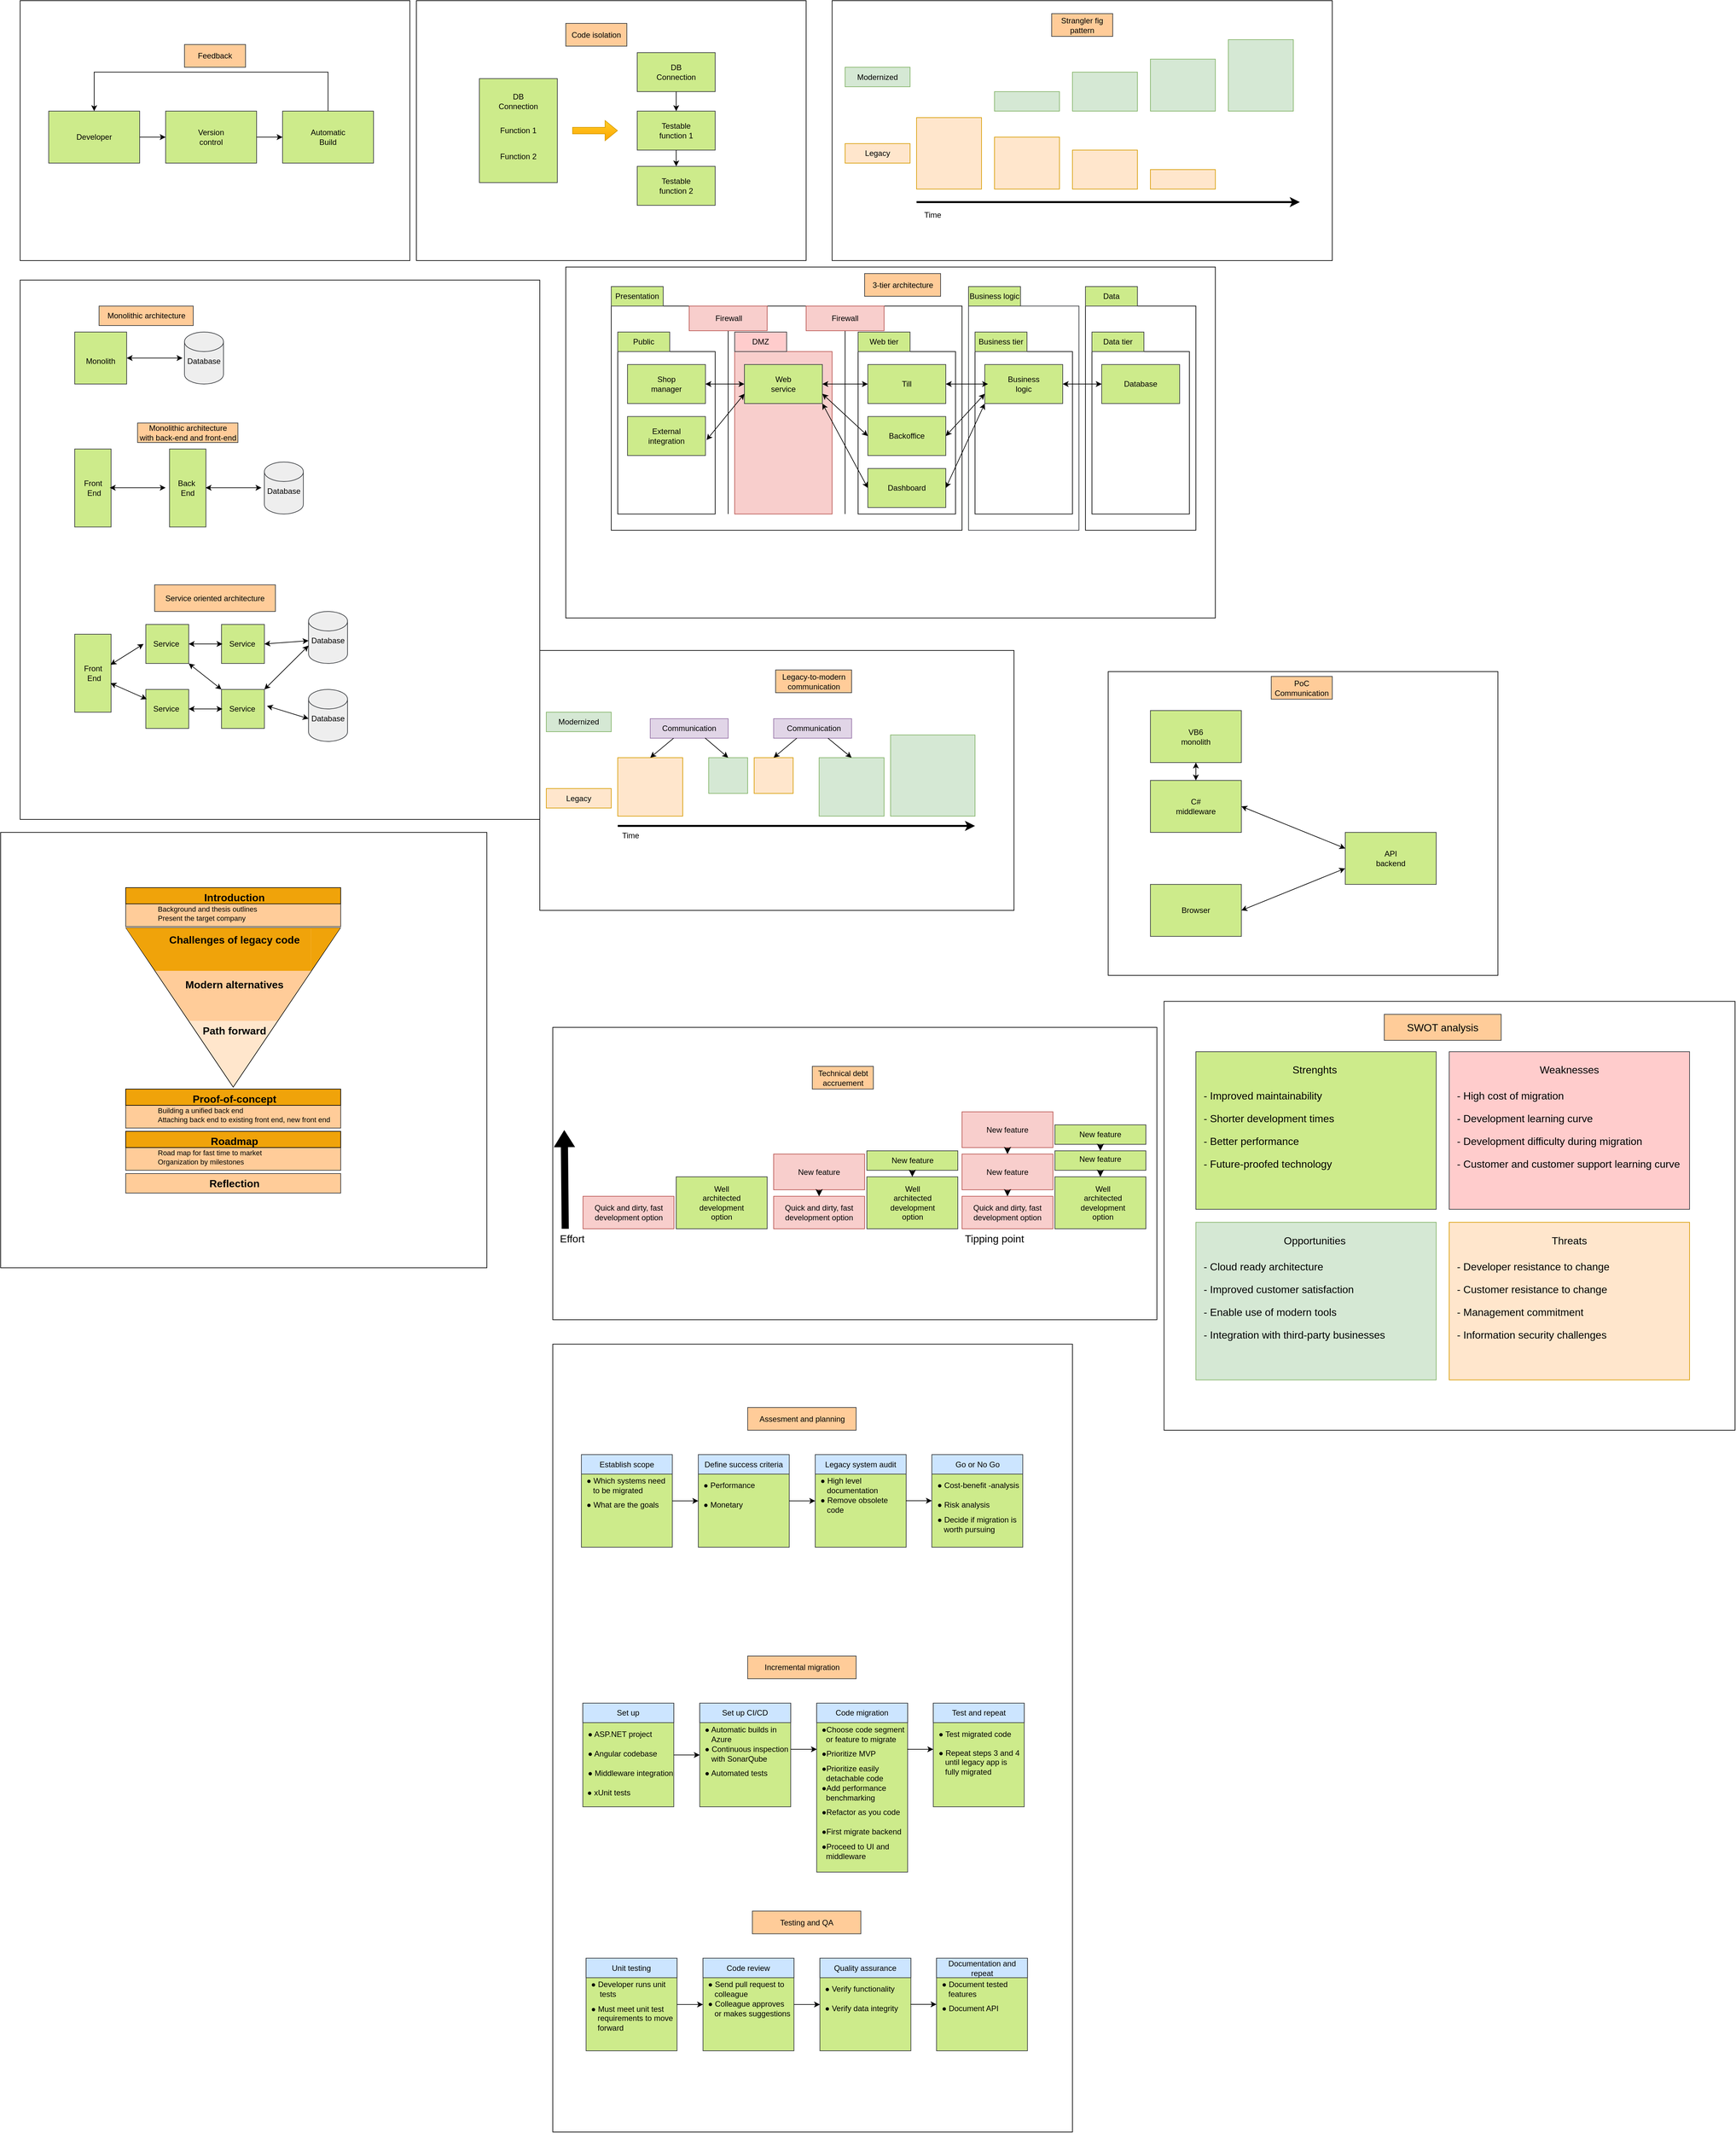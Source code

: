 <mxfile version="26.1.1">
  <diagram name="Sivu-1" id="8XGTyL4oRoW2IyekqtD1">
    <mxGraphModel dx="1420" dy="758" grid="1" gridSize="10" guides="1" tooltips="1" connect="1" arrows="1" fold="1" page="1" pageScale="1" pageWidth="827" pageHeight="1169" math="0" shadow="0">
      <root>
        <mxCell id="0" />
        <mxCell id="1" style="" parent="0" />
        <mxCell id="WmX4NbmjbVfzjQ0_5HAV-1" value="" style="rounded=0;whiteSpace=wrap;html=1;" parent="1" vertex="1">
          <mxGeometry x="960" y="650" width="1000" height="540" as="geometry" />
        </mxCell>
        <mxCell id="wPH6s7OPjw0cALdJaE9J-1" value="" style="rounded=0;whiteSpace=wrap;html=1;" parent="1" vertex="1">
          <mxGeometry x="120" y="240" width="600" height="400" as="geometry" />
        </mxCell>
        <mxCell id="wPH6s7OPjw0cALdJaE9J-2" value="" style="rounded=0;whiteSpace=wrap;html=1;fillColor=#cdeb8b;strokeColor=#36393d;" parent="1" vertex="1">
          <mxGeometry x="164" y="410" width="140" height="80" as="geometry" />
        </mxCell>
        <mxCell id="wPH6s7OPjw0cALdJaE9J-3" value="Developer" style="text;strokeColor=none;align=center;fillColor=none;html=1;verticalAlign=middle;whiteSpace=wrap;rounded=0;" parent="1" vertex="1">
          <mxGeometry x="204" y="435" width="60" height="30" as="geometry" />
        </mxCell>
        <mxCell id="wPH6s7OPjw0cALdJaE9J-5" value="" style="rounded=0;whiteSpace=wrap;html=1;fillColor=#cdeb8b;strokeColor=#36393d;" parent="1" vertex="1">
          <mxGeometry x="344" y="410" width="140" height="80" as="geometry" />
        </mxCell>
        <mxCell id="wPH6s7OPjw0cALdJaE9J-17" style="edgeStyle=orthogonalEdgeStyle;rounded=0;orthogonalLoop=1;jettySize=auto;html=1;exitX=0.5;exitY=0;exitDx=0;exitDy=0;entryX=0.5;entryY=0;entryDx=0;entryDy=0;" parent="1" source="wPH6s7OPjw0cALdJaE9J-6" target="wPH6s7OPjw0cALdJaE9J-2" edge="1">
          <mxGeometry relative="1" as="geometry">
            <Array as="points">
              <mxPoint x="594" y="350" />
              <mxPoint x="234" y="350" />
            </Array>
          </mxGeometry>
        </mxCell>
        <mxCell id="wPH6s7OPjw0cALdJaE9J-6" value="" style="rounded=0;whiteSpace=wrap;html=1;fillColor=#cdeb8b;strokeColor=#36393d;" parent="1" vertex="1">
          <mxGeometry x="524" y="410" width="140" height="80" as="geometry" />
        </mxCell>
        <mxCell id="wPH6s7OPjw0cALdJaE9J-8" value="Version control" style="text;strokeColor=none;align=center;fillColor=none;html=1;verticalAlign=middle;whiteSpace=wrap;rounded=0;" parent="1" vertex="1">
          <mxGeometry x="384" y="435" width="60" height="30" as="geometry" />
        </mxCell>
        <mxCell id="wPH6s7OPjw0cALdJaE9J-9" value="Automatic Build" style="text;strokeColor=none;align=center;fillColor=none;html=1;verticalAlign=middle;whiteSpace=wrap;rounded=0;" parent="1" vertex="1">
          <mxGeometry x="564" y="435" width="60" height="30" as="geometry" />
        </mxCell>
        <mxCell id="wPH6s7OPjw0cALdJaE9J-19" value="" style="rounded=0;whiteSpace=wrap;html=1;fillColor=#ffcc99;strokeColor=#36393d;" parent="1" vertex="1">
          <mxGeometry x="373" y="307.5" width="94" height="35" as="geometry" />
        </mxCell>
        <mxCell id="wPH6s7OPjw0cALdJaE9J-18" value="Feedback" style="text;strokeColor=none;align=center;fillColor=none;html=1;verticalAlign=middle;whiteSpace=wrap;rounded=0;" parent="1" vertex="1">
          <mxGeometry x="380" y="310" width="80" height="30" as="geometry" />
        </mxCell>
        <mxCell id="wPH6s7OPjw0cALdJaE9J-20" value="" style="rounded=0;whiteSpace=wrap;html=1;" parent="1" vertex="1">
          <mxGeometry x="120" y="670" width="800" height="830" as="geometry" />
        </mxCell>
        <mxCell id="wPH6s7OPjw0cALdJaE9J-21" value="" style="shape=cylinder3;whiteSpace=wrap;html=1;boundedLbl=1;backgroundOutline=1;size=15;fillColor=#eeeeee;strokeColor=#36393d;" parent="1" vertex="1">
          <mxGeometry x="373" y="750" width="60" height="80" as="geometry" />
        </mxCell>
        <mxCell id="wPH6s7OPjw0cALdJaE9J-22" value="" style="whiteSpace=wrap;html=1;aspect=fixed;fillColor=#cdeb8b;strokeColor=#36393d;" parent="1" vertex="1">
          <mxGeometry x="204" y="750" width="80" height="80" as="geometry" />
        </mxCell>
        <mxCell id="wPH6s7OPjw0cALdJaE9J-27" value="Database" style="text;align=center;html=1;verticalAlign=middle;whiteSpace=wrap;rounded=0;" parent="1" vertex="1">
          <mxGeometry x="373" y="780" width="60" height="30" as="geometry" />
        </mxCell>
        <mxCell id="wPH6s7OPjw0cALdJaE9J-28" value="Monolith" style="text;align=center;html=1;verticalAlign=middle;whiteSpace=wrap;rounded=0;" parent="1" vertex="1">
          <mxGeometry x="214" y="780" width="60" height="30" as="geometry" />
        </mxCell>
        <mxCell id="wPH6s7OPjw0cALdJaE9J-31" value="" style="rounded=0;whiteSpace=wrap;html=1;fillColor=#cdeb8b;strokeColor=#36393d;" parent="1" vertex="1">
          <mxGeometry x="204" y="930" width="56" height="120" as="geometry" />
        </mxCell>
        <mxCell id="wPH6s7OPjw0cALdJaE9J-32" value="" style="rounded=0;whiteSpace=wrap;html=1;fillColor=#cdeb8b;strokeColor=#36393d;" parent="1" vertex="1">
          <mxGeometry x="350" y="930" width="56" height="120" as="geometry" />
        </mxCell>
        <mxCell id="wPH6s7OPjw0cALdJaE9J-33" value="" style="shape=cylinder3;whiteSpace=wrap;html=1;boundedLbl=1;backgroundOutline=1;size=15;fillColor=#eeeeee;strokeColor=#36393d;" parent="1" vertex="1">
          <mxGeometry x="496" y="950" width="60" height="80" as="geometry" />
        </mxCell>
        <mxCell id="wPH6s7OPjw0cALdJaE9J-37" value="Database" style="text;align=center;html=1;verticalAlign=middle;whiteSpace=wrap;rounded=0;" parent="1" vertex="1">
          <mxGeometry x="496" y="980" width="60" height="30" as="geometry" />
        </mxCell>
        <mxCell id="wPH6s7OPjw0cALdJaE9J-38" value="Front&amp;nbsp;&lt;div&gt;End&lt;/div&gt;" style="text;strokeColor=none;align=center;fillColor=none;html=1;verticalAlign=middle;whiteSpace=wrap;rounded=0;" parent="1" vertex="1">
          <mxGeometry x="204" y="975" width="60" height="30" as="geometry" />
        </mxCell>
        <mxCell id="wPH6s7OPjw0cALdJaE9J-39" value="Back&amp;nbsp;&lt;div&gt;End&lt;/div&gt;" style="text;strokeColor=none;align=center;fillColor=none;html=1;verticalAlign=middle;whiteSpace=wrap;rounded=0;" parent="1" vertex="1">
          <mxGeometry x="348" y="975" width="60" height="30" as="geometry" />
        </mxCell>
        <mxCell id="wPH6s7OPjw0cALdJaE9J-40" value="" style="shape=cylinder3;whiteSpace=wrap;html=1;boundedLbl=1;backgroundOutline=1;size=15;fillColor=#eeeeee;strokeColor=#36393d;" parent="1" vertex="1">
          <mxGeometry x="564" y="1180" width="60" height="80" as="geometry" />
        </mxCell>
        <mxCell id="wPH6s7OPjw0cALdJaE9J-41" value="Monolithic architecture" style="text;strokeColor=#36393d;align=center;fillColor=#ffcc99;html=1;verticalAlign=middle;whiteSpace=wrap;rounded=0;" parent="1" vertex="1">
          <mxGeometry x="241.5" y="710" width="145" height="30" as="geometry" />
        </mxCell>
        <mxCell id="wPH6s7OPjw0cALdJaE9J-42" value="Monolithic architecture&lt;br&gt;with back-end and front-end" style="text;strokeColor=#36393d;align=center;fillColor=#ffcc99;html=1;verticalAlign=middle;whiteSpace=wrap;rounded=0;" parent="1" vertex="1">
          <mxGeometry x="300.75" y="890" width="154.5" height="30" as="geometry" />
        </mxCell>
        <mxCell id="wPH6s7OPjw0cALdJaE9J-43" value="Database" style="text;align=center;html=1;verticalAlign=middle;whiteSpace=wrap;rounded=0;" parent="1" vertex="1">
          <mxGeometry x="564" y="1210" width="60" height="30" as="geometry" />
        </mxCell>
        <mxCell id="wPH6s7OPjw0cALdJaE9J-44" value="" style="shape=cylinder3;whiteSpace=wrap;html=1;boundedLbl=1;backgroundOutline=1;size=15;fillColor=#eeeeee;strokeColor=#36393d;" parent="1" vertex="1">
          <mxGeometry x="564" y="1300" width="60" height="80" as="geometry" />
        </mxCell>
        <mxCell id="wPH6s7OPjw0cALdJaE9J-45" value="Database" style="text;align=center;html=1;verticalAlign=middle;whiteSpace=wrap;rounded=0;" parent="1" vertex="1">
          <mxGeometry x="564" y="1330" width="60" height="30" as="geometry" />
        </mxCell>
        <mxCell id="wPH6s7OPjw0cALdJaE9J-46" value="" style="rounded=0;whiteSpace=wrap;html=1;fillColor=#cdeb8b;strokeColor=#36393d;" parent="1" vertex="1">
          <mxGeometry x="204" y="1215" width="56" height="120" as="geometry" />
        </mxCell>
        <mxCell id="wPH6s7OPjw0cALdJaE9J-47" value="Front&amp;nbsp;&lt;div&gt;End&lt;/div&gt;" style="text;strokeColor=none;align=center;fillColor=none;html=1;verticalAlign=middle;whiteSpace=wrap;rounded=0;" parent="1" vertex="1">
          <mxGeometry x="204" y="1260" width="60" height="30" as="geometry" />
        </mxCell>
        <mxCell id="wPH6s7OPjw0cALdJaE9J-49" value="" style="rounded=0;whiteSpace=wrap;html=1;fillColor=#cdeb8b;strokeColor=#36393d;" parent="1" vertex="1">
          <mxGeometry x="313.5" y="1200" width="66" height="60" as="geometry" />
        </mxCell>
        <mxCell id="wPH6s7OPjw0cALdJaE9J-50" value="Service" style="text;strokeColor=none;align=center;fillColor=none;html=1;verticalAlign=middle;whiteSpace=wrap;rounded=0;" parent="1" vertex="1">
          <mxGeometry x="315" y="1215" width="60" height="30" as="geometry" />
        </mxCell>
        <mxCell id="wPH6s7OPjw0cALdJaE9J-51" value="" style="rounded=0;whiteSpace=wrap;html=1;fillColor=#cdeb8b;strokeColor=#36393d;" parent="1" vertex="1">
          <mxGeometry x="313.5" y="1300" width="66" height="60" as="geometry" />
        </mxCell>
        <mxCell id="wPH6s7OPjw0cALdJaE9J-52" value="Service" style="text;strokeColor=none;align=center;fillColor=none;html=1;verticalAlign=middle;whiteSpace=wrap;rounded=0;" parent="1" vertex="1">
          <mxGeometry x="315" y="1315" width="60" height="30" as="geometry" />
        </mxCell>
        <mxCell id="wPH6s7OPjw0cALdJaE9J-53" value="" style="rounded=0;whiteSpace=wrap;html=1;fillColor=#cdeb8b;strokeColor=#36393d;" parent="1" vertex="1">
          <mxGeometry x="430" y="1200" width="66" height="60" as="geometry" />
        </mxCell>
        <mxCell id="wPH6s7OPjw0cALdJaE9J-54" value="Service" style="text;strokeColor=none;align=center;fillColor=none;html=1;verticalAlign=middle;whiteSpace=wrap;rounded=0;" parent="1" vertex="1">
          <mxGeometry x="431.5" y="1215" width="60" height="30" as="geometry" />
        </mxCell>
        <mxCell id="wPH6s7OPjw0cALdJaE9J-55" value="" style="rounded=0;whiteSpace=wrap;html=1;fillColor=#cdeb8b;strokeColor=#36393d;" parent="1" vertex="1">
          <mxGeometry x="430" y="1300" width="66" height="60" as="geometry" />
        </mxCell>
        <mxCell id="wPH6s7OPjw0cALdJaE9J-56" value="Service" style="text;strokeColor=none;align=center;fillColor=none;html=1;verticalAlign=middle;whiteSpace=wrap;rounded=0;" parent="1" vertex="1">
          <mxGeometry x="431.5" y="1315" width="60" height="30" as="geometry" />
        </mxCell>
        <mxCell id="wPH6s7OPjw0cALdJaE9J-59" value="" style="endArrow=classic;startArrow=classic;html=1;rounded=0;exitX=0.919;exitY=0.067;exitDx=0;exitDy=0;exitPerimeter=0;" parent="1" source="wPH6s7OPjw0cALdJaE9J-47" edge="1">
          <mxGeometry width="50" height="50" relative="1" as="geometry">
            <mxPoint x="460" y="1290" as="sourcePoint" />
            <mxPoint x="310" y="1230" as="targetPoint" />
          </mxGeometry>
        </mxCell>
        <mxCell id="wPH6s7OPjw0cALdJaE9J-60" value="" style="endArrow=classic;startArrow=classic;html=1;rounded=0;exitX=0.919;exitY=1.011;exitDx=0;exitDy=0;exitPerimeter=0;entryX=0;entryY=0;entryDx=0;entryDy=0;" parent="1" source="wPH6s7OPjw0cALdJaE9J-47" target="wPH6s7OPjw0cALdJaE9J-52" edge="1">
          <mxGeometry width="50" height="50" relative="1" as="geometry">
            <mxPoint x="460" y="1290" as="sourcePoint" />
            <mxPoint x="510" y="1240" as="targetPoint" />
          </mxGeometry>
        </mxCell>
        <mxCell id="wPH6s7OPjw0cALdJaE9J-61" value="" style="endArrow=classic;startArrow=classic;html=1;rounded=0;exitX=1;exitY=0.5;exitDx=0;exitDy=0;entryX=0;entryY=0.5;entryDx=0;entryDy=0;" parent="1" source="wPH6s7OPjw0cALdJaE9J-49" target="wPH6s7OPjw0cALdJaE9J-54" edge="1">
          <mxGeometry width="50" height="50" relative="1" as="geometry">
            <mxPoint x="460" y="1290" as="sourcePoint" />
            <mxPoint x="510" y="1240" as="targetPoint" />
          </mxGeometry>
        </mxCell>
        <mxCell id="wPH6s7OPjw0cALdJaE9J-62" value="" style="endArrow=classic;startArrow=classic;html=1;rounded=0;entryX=0;entryY=0.5;entryDx=0;entryDy=0;exitX=1;exitY=0.5;exitDx=0;exitDy=0;" parent="1" source="wPH6s7OPjw0cALdJaE9J-53" target="wPH6s7OPjw0cALdJaE9J-43" edge="1">
          <mxGeometry width="50" height="50" relative="1" as="geometry">
            <mxPoint x="460" y="1290" as="sourcePoint" />
            <mxPoint x="510" y="1240" as="targetPoint" />
          </mxGeometry>
        </mxCell>
        <mxCell id="wPH6s7OPjw0cALdJaE9J-63" value="" style="endArrow=classic;startArrow=classic;html=1;rounded=0;entryX=1;entryY=1;entryDx=0;entryDy=0;exitX=0;exitY=0;exitDx=0;exitDy=0;" parent="1" source="wPH6s7OPjw0cALdJaE9J-55" target="wPH6s7OPjw0cALdJaE9J-49" edge="1">
          <mxGeometry width="50" height="50" relative="1" as="geometry">
            <mxPoint x="460" y="1290" as="sourcePoint" />
            <mxPoint x="510" y="1240" as="targetPoint" />
          </mxGeometry>
        </mxCell>
        <mxCell id="wPH6s7OPjw0cALdJaE9J-64" value="" style="endArrow=classic;startArrow=classic;html=1;rounded=0;exitX=1;exitY=0.5;exitDx=0;exitDy=0;entryX=0;entryY=0.5;entryDx=0;entryDy=0;" parent="1" source="wPH6s7OPjw0cALdJaE9J-51" target="wPH6s7OPjw0cALdJaE9J-56" edge="1">
          <mxGeometry width="50" height="50" relative="1" as="geometry">
            <mxPoint x="460" y="1290" as="sourcePoint" />
            <mxPoint x="510" y="1240" as="targetPoint" />
          </mxGeometry>
        </mxCell>
        <mxCell id="wPH6s7OPjw0cALdJaE9J-65" value="" style="endArrow=classic;startArrow=classic;html=1;rounded=0;entryX=0;entryY=0.5;entryDx=0;entryDy=0;exitX=1.061;exitY=0.422;exitDx=0;exitDy=0;exitPerimeter=0;" parent="1" source="wPH6s7OPjw0cALdJaE9J-55" target="wPH6s7OPjw0cALdJaE9J-45" edge="1">
          <mxGeometry width="50" height="50" relative="1" as="geometry">
            <mxPoint x="460" y="1290" as="sourcePoint" />
            <mxPoint x="510" y="1240" as="targetPoint" />
          </mxGeometry>
        </mxCell>
        <mxCell id="wPH6s7OPjw0cALdJaE9J-66" value="" style="endArrow=classic;startArrow=classic;html=1;rounded=0;entryX=0;entryY=0.75;entryDx=0;entryDy=0;exitX=1;exitY=0;exitDx=0;exitDy=0;" parent="1" source="wPH6s7OPjw0cALdJaE9J-55" target="wPH6s7OPjw0cALdJaE9J-43" edge="1">
          <mxGeometry width="50" height="50" relative="1" as="geometry">
            <mxPoint x="460" y="1290" as="sourcePoint" />
            <mxPoint x="510" y="1240" as="targetPoint" />
          </mxGeometry>
        </mxCell>
        <mxCell id="wPH6s7OPjw0cALdJaE9J-67" value="Service oriented architecture" style="text;strokeColor=#36393d;align=center;fillColor=#ffcc99;html=1;verticalAlign=middle;whiteSpace=wrap;rounded=0;" parent="1" vertex="1">
          <mxGeometry x="327" y="1139" width="186" height="41" as="geometry" />
        </mxCell>
        <mxCell id="wPH6s7OPjw0cALdJaE9J-68" value="" style="endArrow=classic;startArrow=classic;html=1;rounded=0;exitX=1;exitY=0.5;exitDx=0;exitDy=0;" parent="1" source="wPH6s7OPjw0cALdJaE9J-22" edge="1">
          <mxGeometry width="50" height="50" relative="1" as="geometry">
            <mxPoint x="460" y="1040" as="sourcePoint" />
            <mxPoint x="370" y="790" as="targetPoint" />
            <Array as="points">
              <mxPoint x="340" y="790" />
            </Array>
          </mxGeometry>
        </mxCell>
        <mxCell id="wPH6s7OPjw0cALdJaE9J-69" value="" style="endArrow=classic;startArrow=classic;html=1;rounded=0;exitX=1;exitY=0.5;exitDx=0;exitDy=0;" parent="1" edge="1">
          <mxGeometry width="50" height="50" relative="1" as="geometry">
            <mxPoint x="258" y="989.58" as="sourcePoint" />
            <mxPoint x="344" y="989.58" as="targetPoint" />
            <Array as="points">
              <mxPoint x="314" y="989.58" />
            </Array>
          </mxGeometry>
        </mxCell>
        <mxCell id="wPH6s7OPjw0cALdJaE9J-70" value="" style="endArrow=classic;startArrow=classic;html=1;rounded=0;exitX=1;exitY=0.5;exitDx=0;exitDy=0;" parent="1" edge="1">
          <mxGeometry width="50" height="50" relative="1" as="geometry">
            <mxPoint x="405.5" y="989.58" as="sourcePoint" />
            <mxPoint x="491.5" y="989.58" as="targetPoint" />
            <Array as="points">
              <mxPoint x="461.5" y="989.58" />
            </Array>
          </mxGeometry>
        </mxCell>
        <mxCell id="wPH6s7OPjw0cALdJaE9J-71" value="" style="endArrow=classic;html=1;rounded=0;exitX=1;exitY=0.5;exitDx=0;exitDy=0;" parent="1" source="wPH6s7OPjw0cALdJaE9J-2" target="wPH6s7OPjw0cALdJaE9J-5" edge="1">
          <mxGeometry width="50" height="50" relative="1" as="geometry">
            <mxPoint x="460" y="620" as="sourcePoint" />
            <mxPoint x="510" y="570" as="targetPoint" />
          </mxGeometry>
        </mxCell>
        <mxCell id="wPH6s7OPjw0cALdJaE9J-72" value="" style="endArrow=classic;html=1;rounded=0;exitX=1;exitY=0.5;exitDx=0;exitDy=0;entryX=0;entryY=0.5;entryDx=0;entryDy=0;" parent="1" source="wPH6s7OPjw0cALdJaE9J-5" target="wPH6s7OPjw0cALdJaE9J-6" edge="1">
          <mxGeometry width="50" height="50" relative="1" as="geometry">
            <mxPoint x="460" y="620" as="sourcePoint" />
            <mxPoint x="510" y="570" as="targetPoint" />
          </mxGeometry>
        </mxCell>
        <mxCell id="em-JrVYsvFsUBdhOqqgV-1" value="" style="rounded=0;whiteSpace=wrap;html=1;" parent="1" vertex="1">
          <mxGeometry x="730" y="240" width="600" height="400" as="geometry" />
        </mxCell>
        <mxCell id="em-JrVYsvFsUBdhOqqgV-2" value="" style="rounded=0;whiteSpace=wrap;html=1;fillColor=#cdeb8b;strokeColor=#36393d;" parent="1" vertex="1">
          <mxGeometry x="827" y="360" width="120" height="160" as="geometry" />
        </mxCell>
        <mxCell id="em-JrVYsvFsUBdhOqqgV-3" value="DB Connection" style="text;strokeColor=none;align=center;fillColor=none;html=1;verticalAlign=middle;whiteSpace=wrap;rounded=0;" parent="1" vertex="1">
          <mxGeometry x="857" y="380" width="60" height="30" as="geometry" />
        </mxCell>
        <mxCell id="em-JrVYsvFsUBdhOqqgV-4" value="Function 1" style="text;strokeColor=none;align=center;fillColor=none;html=1;verticalAlign=middle;whiteSpace=wrap;rounded=0;" parent="1" vertex="1">
          <mxGeometry x="857" y="425" width="60" height="30" as="geometry" />
        </mxCell>
        <mxCell id="em-JrVYsvFsUBdhOqqgV-5" value="Function&amp;nbsp;2" style="text;strokeColor=none;align=center;fillColor=none;html=1;verticalAlign=middle;whiteSpace=wrap;rounded=0;" parent="1" vertex="1">
          <mxGeometry x="857" y="465" width="60" height="30" as="geometry" />
        </mxCell>
        <mxCell id="em-JrVYsvFsUBdhOqqgV-7" value="" style="rounded=0;whiteSpace=wrap;html=1;fillColor=#cdeb8b;strokeColor=#36393d;" parent="1" vertex="1">
          <mxGeometry x="1070" y="320" width="120" height="60" as="geometry" />
        </mxCell>
        <mxCell id="em-JrVYsvFsUBdhOqqgV-8" value="" style="rounded=0;whiteSpace=wrap;html=1;fillColor=#cdeb8b;strokeColor=#36393d;" parent="1" vertex="1">
          <mxGeometry x="1070" y="410" width="120" height="60" as="geometry" />
        </mxCell>
        <mxCell id="em-JrVYsvFsUBdhOqqgV-9" value="" style="rounded=0;whiteSpace=wrap;html=1;fillColor=#cdeb8b;strokeColor=#36393d;" parent="1" vertex="1">
          <mxGeometry x="1070" y="495" width="120" height="60" as="geometry" />
        </mxCell>
        <mxCell id="em-JrVYsvFsUBdhOqqgV-10" value="" style="endArrow=classic;html=1;rounded=0;entryX=0.5;entryY=0;entryDx=0;entryDy=0;" parent="1" source="em-JrVYsvFsUBdhOqqgV-7" target="em-JrVYsvFsUBdhOqqgV-8" edge="1">
          <mxGeometry width="50" height="50" relative="1" as="geometry">
            <mxPoint x="957" y="450" as="sourcePoint" />
            <mxPoint x="1080" y="450" as="targetPoint" />
          </mxGeometry>
        </mxCell>
        <mxCell id="em-JrVYsvFsUBdhOqqgV-11" value="" style="endArrow=classic;html=1;rounded=0;exitX=0.5;exitY=1;exitDx=0;exitDy=0;entryX=0.5;entryY=0;entryDx=0;entryDy=0;" parent="1" source="em-JrVYsvFsUBdhOqqgV-8" target="em-JrVYsvFsUBdhOqqgV-9" edge="1">
          <mxGeometry width="50" height="50" relative="1" as="geometry">
            <mxPoint x="1139" y="397" as="sourcePoint" />
            <mxPoint x="1140" y="420" as="targetPoint" />
          </mxGeometry>
        </mxCell>
        <mxCell id="em-JrVYsvFsUBdhOqqgV-12" value="DB Connection" style="text;strokeColor=none;align=center;fillColor=none;html=1;verticalAlign=middle;whiteSpace=wrap;rounded=0;" parent="1" vertex="1">
          <mxGeometry x="1100" y="335" width="60" height="30" as="geometry" />
        </mxCell>
        <mxCell id="em-JrVYsvFsUBdhOqqgV-13" value="Testable function&amp;nbsp;1" style="text;strokeColor=none;align=center;fillColor=none;html=1;verticalAlign=middle;whiteSpace=wrap;rounded=0;" parent="1" vertex="1">
          <mxGeometry x="1100" y="425" width="60" height="30" as="geometry" />
        </mxCell>
        <mxCell id="em-JrVYsvFsUBdhOqqgV-14" value="Testable function&amp;nbsp;2" style="text;strokeColor=none;align=center;fillColor=none;html=1;verticalAlign=middle;whiteSpace=wrap;rounded=0;" parent="1" vertex="1">
          <mxGeometry x="1100" y="510" width="60" height="30" as="geometry" />
        </mxCell>
        <mxCell id="em-JrVYsvFsUBdhOqqgV-17" value="" style="rounded=0;whiteSpace=wrap;html=1;fillColor=#ffcc99;strokeColor=#36393d;" parent="1" vertex="1">
          <mxGeometry x="960" y="275" width="94" height="35" as="geometry" />
        </mxCell>
        <mxCell id="em-JrVYsvFsUBdhOqqgV-18" value="Code isolation" style="text;strokeColor=none;align=center;fillColor=none;html=1;verticalAlign=middle;whiteSpace=wrap;rounded=0;" parent="1" vertex="1">
          <mxGeometry x="967" y="277.5" width="80" height="30" as="geometry" />
        </mxCell>
        <mxCell id="em-JrVYsvFsUBdhOqqgV-19" value="" style="shape=flexArrow;endArrow=classic;html=1;rounded=0;exitX=0;exitY=0.5;exitDx=0;exitDy=0;entryX=1;entryY=0.5;entryDx=0;entryDy=0;fillColor=#ffcd28;gradientColor=#ffa500;strokeColor=#d79b00;" parent="1" edge="1">
          <mxGeometry width="50" height="50" relative="1" as="geometry">
            <mxPoint x="970" y="440" as="sourcePoint" />
            <mxPoint x="1040" y="440" as="targetPoint" />
          </mxGeometry>
        </mxCell>
        <mxCell id="DbelYAnMBiUXEBDJtup9-1" value="" style="rounded=0;whiteSpace=wrap;html=1;" parent="1" vertex="1">
          <mxGeometry x="1370" y="240" width="770" height="400" as="geometry" />
        </mxCell>
        <mxCell id="DbelYAnMBiUXEBDJtup9-2" value="" style="rounded=0;whiteSpace=wrap;html=1;fillColor=#ffcc99;strokeColor=#36393d;" parent="1" vertex="1">
          <mxGeometry x="1708" y="260" width="94" height="35" as="geometry" />
        </mxCell>
        <mxCell id="DbelYAnMBiUXEBDJtup9-3" value="Strangler fig pattern" style="text;strokeColor=none;align=center;fillColor=none;html=1;verticalAlign=middle;whiteSpace=wrap;rounded=0;" parent="1" vertex="1">
          <mxGeometry x="1715" y="262.5" width="80" height="30" as="geometry" />
        </mxCell>
        <mxCell id="DbelYAnMBiUXEBDJtup9-4" value="" style="rounded=0;whiteSpace=wrap;html=1;fillColor=#ffe6cc;strokeColor=#d79b00;" parent="1" vertex="1">
          <mxGeometry x="1500" y="420" width="100" height="110" as="geometry" />
        </mxCell>
        <mxCell id="DbelYAnMBiUXEBDJtup9-5" value="" style="rounded=0;whiteSpace=wrap;html=1;fillColor=#ffe6cc;strokeColor=#d79b00;" parent="1" vertex="1">
          <mxGeometry x="1620" y="450" width="100" height="80" as="geometry" />
        </mxCell>
        <mxCell id="DbelYAnMBiUXEBDJtup9-6" value="" style="rounded=0;whiteSpace=wrap;html=1;fillColor=#d5e8d4;strokeColor=#82b366;" parent="1" vertex="1">
          <mxGeometry x="1620" y="380" width="100" height="30" as="geometry" />
        </mxCell>
        <mxCell id="DbelYAnMBiUXEBDJtup9-7" value="" style="rounded=0;whiteSpace=wrap;html=1;fillColor=#d5e8d4;strokeColor=#82b366;" parent="1" vertex="1">
          <mxGeometry x="1740" y="350" width="100" height="60" as="geometry" />
        </mxCell>
        <mxCell id="DbelYAnMBiUXEBDJtup9-8" value="" style="rounded=0;whiteSpace=wrap;html=1;fillColor=#ffe6cc;strokeColor=#d79b00;" parent="1" vertex="1">
          <mxGeometry x="1740" y="470" width="100" height="60" as="geometry" />
        </mxCell>
        <mxCell id="DbelYAnMBiUXEBDJtup9-9" value="" style="rounded=0;whiteSpace=wrap;html=1;fillColor=#ffe6cc;strokeColor=#d79b00;" parent="1" vertex="1">
          <mxGeometry x="1860" y="500" width="100" height="30" as="geometry" />
        </mxCell>
        <mxCell id="DbelYAnMBiUXEBDJtup9-10" value="" style="rounded=0;whiteSpace=wrap;html=1;fillColor=#d5e8d4;strokeColor=#82b366;" parent="1" vertex="1">
          <mxGeometry x="1860" y="330" width="100" height="80" as="geometry" />
        </mxCell>
        <mxCell id="DbelYAnMBiUXEBDJtup9-11" value="" style="rounded=0;whiteSpace=wrap;html=1;fillColor=#d5e8d4;strokeColor=#82b366;" parent="1" vertex="1">
          <mxGeometry x="1980" y="300" width="100" height="110" as="geometry" />
        </mxCell>
        <mxCell id="DbelYAnMBiUXEBDJtup9-18" value="" style="endArrow=classic;html=1;rounded=0;exitX=0;exitY=1;exitDx=0;exitDy=0;entryX=1;entryY=1;entryDx=0;entryDy=0;strokeWidth=3;" parent="1" edge="1">
          <mxGeometry width="50" height="50" relative="1" as="geometry">
            <mxPoint x="1500" y="550" as="sourcePoint" />
            <mxPoint x="2090.0" y="550" as="targetPoint" />
          </mxGeometry>
        </mxCell>
        <mxCell id="DbelYAnMBiUXEBDJtup9-19" value="Time" style="text;strokeColor=none;align=center;fillColor=none;html=1;verticalAlign=middle;whiteSpace=wrap;rounded=0;" parent="1" vertex="1">
          <mxGeometry x="1495" y="555" width="60" height="30" as="geometry" />
        </mxCell>
        <mxCell id="DbelYAnMBiUXEBDJtup9-22" value="" style="rounded=0;whiteSpace=wrap;html=1;fillColor=#d5e8d4;strokeColor=#82b366;" parent="1" vertex="1">
          <mxGeometry x="1390" y="342.5" width="100" height="30" as="geometry" />
        </mxCell>
        <mxCell id="DbelYAnMBiUXEBDJtup9-23" value="" style="rounded=0;whiteSpace=wrap;html=1;fillColor=#ffe6cc;strokeColor=#d79b00;" parent="1" vertex="1">
          <mxGeometry x="1390" y="460" width="100" height="30" as="geometry" />
        </mxCell>
        <mxCell id="DbelYAnMBiUXEBDJtup9-24" value="Modernized" style="text;strokeColor=none;align=center;fillColor=none;html=1;verticalAlign=middle;whiteSpace=wrap;rounded=0;" parent="1" vertex="1">
          <mxGeometry x="1400" y="342.5" width="80" height="30" as="geometry" />
        </mxCell>
        <mxCell id="DbelYAnMBiUXEBDJtup9-25" value="Legacy" style="text;strokeColor=none;align=center;fillColor=none;html=1;verticalAlign=middle;whiteSpace=wrap;rounded=0;" parent="1" vertex="1">
          <mxGeometry x="1400" y="460" width="80" height="30" as="geometry" />
        </mxCell>
        <mxCell id="DbelYAnMBiUXEBDJtup9-26" value="" style="rounded=0;whiteSpace=wrap;html=1;" parent="1" vertex="1">
          <mxGeometry x="920" y="1240" width="730" height="400" as="geometry" />
        </mxCell>
        <mxCell id="DbelYAnMBiUXEBDJtup9-27" value="" style="rounded=0;whiteSpace=wrap;html=1;fillColor=#ffe6cc;strokeColor=#d79b00;" parent="1" vertex="1">
          <mxGeometry x="1040" y="1405" width="100" height="90" as="geometry" />
        </mxCell>
        <mxCell id="DbelYAnMBiUXEBDJtup9-28" value="" style="rounded=0;whiteSpace=wrap;html=1;fillColor=#d5e8d4;strokeColor=#82b366;" parent="1" vertex="1">
          <mxGeometry x="1350" y="1405" width="100" height="90" as="geometry" />
        </mxCell>
        <mxCell id="DbelYAnMBiUXEBDJtup9-29" value="" style="rounded=0;whiteSpace=wrap;html=1;fillColor=#d5e8d4;strokeColor=#82b366;" parent="1" vertex="1">
          <mxGeometry x="1180" y="1405" width="60" height="55" as="geometry" />
        </mxCell>
        <mxCell id="DbelYAnMBiUXEBDJtup9-30" value="" style="rounded=0;whiteSpace=wrap;html=1;fillColor=#ffe6cc;strokeColor=#d79b00;" parent="1" vertex="1">
          <mxGeometry x="1250" y="1405" width="60" height="55" as="geometry" />
        </mxCell>
        <mxCell id="DbelYAnMBiUXEBDJtup9-31" value="" style="rounded=0;whiteSpace=wrap;html=1;fillColor=#d5e8d4;strokeColor=#82b366;" parent="1" vertex="1">
          <mxGeometry x="1460" y="1370" width="130" height="125" as="geometry" />
        </mxCell>
        <mxCell id="DbelYAnMBiUXEBDJtup9-32" value="" style="rounded=0;whiteSpace=wrap;html=1;fillColor=#e1d5e7;strokeColor=#9673a6;" parent="1" vertex="1">
          <mxGeometry x="1090" y="1345" width="120" height="30" as="geometry" />
        </mxCell>
        <mxCell id="DbelYAnMBiUXEBDJtup9-33" value="" style="rounded=0;whiteSpace=wrap;html=1;fillColor=#e1d5e7;strokeColor=#9673a6;" parent="1" vertex="1">
          <mxGeometry x="1280" y="1345" width="120" height="30" as="geometry" />
        </mxCell>
        <mxCell id="DbelYAnMBiUXEBDJtup9-35" value="" style="endArrow=classic;html=1;rounded=0;exitX=0.3;exitY=1;exitDx=0;exitDy=0;exitPerimeter=0;entryX=0.5;entryY=0;entryDx=0;entryDy=0;" parent="1" source="DbelYAnMBiUXEBDJtup9-32" target="DbelYAnMBiUXEBDJtup9-27" edge="1">
          <mxGeometry width="50" height="50" relative="1" as="geometry">
            <mxPoint x="1490" y="1450" as="sourcePoint" />
            <mxPoint x="1540" y="1400" as="targetPoint" />
          </mxGeometry>
        </mxCell>
        <mxCell id="DbelYAnMBiUXEBDJtup9-36" value="" style="endArrow=classic;html=1;rounded=0;entryX=0.5;entryY=0;entryDx=0;entryDy=0;exitX=0.703;exitY=0.987;exitDx=0;exitDy=0;exitPerimeter=0;" parent="1" source="DbelYAnMBiUXEBDJtup9-32" target="DbelYAnMBiUXEBDJtup9-29" edge="1">
          <mxGeometry width="50" height="50" relative="1" as="geometry">
            <mxPoint x="1146" y="1386" as="sourcePoint" />
            <mxPoint x="1120" y="1415" as="targetPoint" />
          </mxGeometry>
        </mxCell>
        <mxCell id="DbelYAnMBiUXEBDJtup9-37" value="" style="endArrow=classic;html=1;rounded=0;exitX=0.297;exitY=1;exitDx=0;exitDy=0;entryX=0.5;entryY=0;entryDx=0;entryDy=0;exitPerimeter=0;" parent="1" source="DbelYAnMBiUXEBDJtup9-33" target="DbelYAnMBiUXEBDJtup9-30" edge="1">
          <mxGeometry width="50" height="50" relative="1" as="geometry">
            <mxPoint x="1156" y="1396" as="sourcePoint" />
            <mxPoint x="1130" y="1425" as="targetPoint" />
          </mxGeometry>
        </mxCell>
        <mxCell id="DbelYAnMBiUXEBDJtup9-38" value="" style="endArrow=classic;html=1;rounded=0;exitX=0.697;exitY=1;exitDx=0;exitDy=0;exitPerimeter=0;entryX=0.5;entryY=0;entryDx=0;entryDy=0;" parent="1" source="DbelYAnMBiUXEBDJtup9-33" target="DbelYAnMBiUXEBDJtup9-28" edge="1">
          <mxGeometry width="50" height="50" relative="1" as="geometry">
            <mxPoint x="1166" y="1406" as="sourcePoint" />
            <mxPoint x="1140" y="1435" as="targetPoint" />
          </mxGeometry>
        </mxCell>
        <mxCell id="DbelYAnMBiUXEBDJtup9-42" value="" style="rounded=0;whiteSpace=wrap;html=1;fillColor=#ffcc99;strokeColor=#36393d;" parent="1" vertex="1">
          <mxGeometry x="1283" y="1270" width="117" height="35" as="geometry" />
        </mxCell>
        <mxCell id="DbelYAnMBiUXEBDJtup9-43" value="Legacy-to-modern communication" style="text;strokeColor=none;align=center;fillColor=none;html=1;verticalAlign=middle;whiteSpace=wrap;rounded=0;" parent="1" vertex="1">
          <mxGeometry x="1291.5" y="1272.5" width="100" height="30" as="geometry" />
        </mxCell>
        <mxCell id="DbelYAnMBiUXEBDJtup9-45" value="" style="endArrow=classic;html=1;rounded=0;exitX=0;exitY=0;exitDx=0;exitDy=0;strokeWidth=3;" parent="1" edge="1">
          <mxGeometry width="50" height="50" relative="1" as="geometry">
            <mxPoint x="1040.0" y="1510" as="sourcePoint" />
            <mxPoint x="1590" y="1510" as="targetPoint" />
          </mxGeometry>
        </mxCell>
        <mxCell id="DbelYAnMBiUXEBDJtup9-46" value="Time" style="text;strokeColor=none;align=center;fillColor=none;html=1;verticalAlign=middle;whiteSpace=wrap;rounded=0;" parent="1" vertex="1">
          <mxGeometry x="1030" y="1510" width="60" height="30" as="geometry" />
        </mxCell>
        <mxCell id="DbelYAnMBiUXEBDJtup9-47" value="" style="rounded=0;whiteSpace=wrap;html=1;fillColor=#d5e8d4;strokeColor=#82b366;" parent="1" vertex="1">
          <mxGeometry x="930" y="1335" width="100" height="30" as="geometry" />
        </mxCell>
        <mxCell id="DbelYAnMBiUXEBDJtup9-48" value="" style="rounded=0;whiteSpace=wrap;html=1;fillColor=#ffe6cc;strokeColor=#d79b00;" parent="1" vertex="1">
          <mxGeometry x="930" y="1452.5" width="100" height="30" as="geometry" />
        </mxCell>
        <mxCell id="DbelYAnMBiUXEBDJtup9-49" value="Modernized" style="text;strokeColor=none;align=center;fillColor=none;html=1;verticalAlign=middle;whiteSpace=wrap;rounded=0;" parent="1" vertex="1">
          <mxGeometry x="940" y="1335" width="80" height="30" as="geometry" />
        </mxCell>
        <mxCell id="DbelYAnMBiUXEBDJtup9-50" value="Legacy" style="text;strokeColor=none;align=center;fillColor=none;html=1;verticalAlign=middle;whiteSpace=wrap;rounded=0;" parent="1" vertex="1">
          <mxGeometry x="940" y="1452.5" width="80" height="30" as="geometry" />
        </mxCell>
        <mxCell id="DbelYAnMBiUXEBDJtup9-51" value="Communication" style="text;strokeColor=none;align=center;fillColor=none;html=1;verticalAlign=middle;whiteSpace=wrap;rounded=0;" parent="1" vertex="1">
          <mxGeometry x="1115" y="1345" width="70" height="30" as="geometry" />
        </mxCell>
        <mxCell id="DbelYAnMBiUXEBDJtup9-52" value="Communication" style="text;strokeColor=none;align=center;fillColor=none;html=1;verticalAlign=middle;whiteSpace=wrap;rounded=0;" parent="1" vertex="1">
          <mxGeometry x="1306.5" y="1345" width="70" height="30" as="geometry" />
        </mxCell>
        <mxCell id="zOKNR-_99P7MiIUEnI88-1" value="" style="rounded=0;whiteSpace=wrap;html=1;" parent="1" vertex="1">
          <mxGeometry x="90" y="1520" width="748.5" height="670" as="geometry" />
        </mxCell>
        <mxCell id="zOKNR-_99P7MiIUEnI88-2" value="" style="triangle;whiteSpace=wrap;html=1;rotation=90;fillColor=#ffe6cc;strokeColor=#050505;" parent="1" vertex="1">
          <mxGeometry x="325.5" y="1624.5" width="245" height="330" as="geometry" />
        </mxCell>
        <mxCell id="zOKNR-_99P7MiIUEnI88-21" value="" style="rounded=0;whiteSpace=wrap;html=1;fillColor=#ffcc99;strokeColor=#36393d;" parent="1" vertex="1">
          <mxGeometry x="282.5" y="1980" width="331" height="60" as="geometry" />
        </mxCell>
        <mxCell id="zOKNR-_99P7MiIUEnI88-18" value="" style="rounded=0;whiteSpace=wrap;html=1;fillColor=#ffcc99;strokeColor=#36393d;" parent="1" vertex="1">
          <mxGeometry x="282.5" y="1915" width="331" height="60" as="geometry" />
        </mxCell>
        <mxCell id="zOKNR-_99P7MiIUEnI88-24" value="" style="rounded=0;whiteSpace=wrap;html=1;fillColor=#ffcc99;strokeColor=#36393d;" parent="1" vertex="1">
          <mxGeometry x="282.5" y="2045" width="331" height="30" as="geometry" />
        </mxCell>
        <mxCell id="zOKNR-_99P7MiIUEnI88-15" value="" style="rounded=0;whiteSpace=wrap;html=1;fillColor=#ffcc99;strokeColor=#36393d;" parent="1" vertex="1">
          <mxGeometry x="282.5" y="1605" width="331" height="60" as="geometry" />
        </mxCell>
        <mxCell id="zOKNR-_99P7MiIUEnI88-44" value="" style="rounded=0;whiteSpace=wrap;html=1;fillColor=#f0a30a;strokeColor=#0f0f0f;fontColor=#000000;" parent="1" vertex="1">
          <mxGeometry x="282.5" y="1605" width="331" height="25" as="geometry" />
        </mxCell>
        <mxCell id="zOKNR-_99P7MiIUEnI88-45" value="" style="rounded=0;whiteSpace=wrap;html=1;fillColor=#f0a30a;strokeColor=#000000;fontColor=#000000;" parent="1" vertex="1">
          <mxGeometry x="282.5" y="1915" width="331" height="25" as="geometry" />
        </mxCell>
        <mxCell id="zOKNR-_99P7MiIUEnI88-46" value="" style="rounded=0;whiteSpace=wrap;html=1;fillColor=#f0a30a;strokeColor=#000000;fontColor=#000000;" parent="1" vertex="1">
          <mxGeometry x="282.5" y="1980" width="331" height="25" as="geometry" />
        </mxCell>
        <mxCell id="zOKNR-_99P7MiIUEnI88-48" value="" style="rounded=0;whiteSpace=wrap;html=1;fillColor=#f0a30a;strokeColor=none;fontColor=#000000;" parent="1" vertex="1">
          <mxGeometry x="327.8" y="1667" width="240" height="66" as="geometry" />
        </mxCell>
        <mxCell id="zOKNR-_99P7MiIUEnI88-50" value="" style="verticalLabelPosition=bottom;verticalAlign=top;html=1;shape=mxgraph.basic.orthogonal_triangle;direction=south;fillColor=#f0a30a;strokeColor=none;fontColor=#000000;" parent="1" vertex="1">
          <mxGeometry x="567.8" y="1667" width="45" height="66" as="geometry" />
        </mxCell>
        <mxCell id="zOKNR-_99P7MiIUEnI88-51" value="" style="verticalLabelPosition=bottom;verticalAlign=top;html=1;shape=mxgraph.basic.orthogonal_triangle;direction=south;fillColor=#ffcc99;strokeColor=none;" parent="1" vertex="1">
          <mxGeometry x="516" y="1733" width="52" height="77" as="geometry" />
        </mxCell>
        <mxCell id="zOKNR-_99P7MiIUEnI88-52" value="" style="verticalLabelPosition=bottom;verticalAlign=top;html=1;shape=mxgraph.basic.orthogonal_triangle;direction=south;flipH=1;fillColor=#ffcc99;strokeColor=none;" parent="1" vertex="1">
          <mxGeometry x="328" y="1733" width="52" height="77" as="geometry" />
        </mxCell>
        <mxCell id="zOKNR-_99P7MiIUEnI88-53" value="" style="verticalLabelPosition=bottom;verticalAlign=top;html=1;shape=mxgraph.basic.orthogonal_triangle;direction=south;flipH=1;fillColor=#f0a30a;strokeColor=none;fontColor=#000000;" parent="1" vertex="1">
          <mxGeometry x="283" y="1667" width="45" height="66" as="geometry" />
        </mxCell>
        <mxCell id="zOKNR-_99P7MiIUEnI88-55" value="" style="rounded=0;whiteSpace=wrap;html=1;fillColor=#ffcc99;strokeColor=none;" parent="1" vertex="1">
          <mxGeometry x="380" y="1733" width="136" height="77" as="geometry" />
        </mxCell>
        <mxCell id="8u1YMv2WT06GGxrNDvUN-1" value="" style="rounded=0;whiteSpace=wrap;html=1;" parent="1" vertex="1">
          <mxGeometry x="1795" y="1272.5" width="600" height="467.5" as="geometry" />
        </mxCell>
        <mxCell id="8u1YMv2WT06GGxrNDvUN-2" value="" style="rounded=0;whiteSpace=wrap;html=1;fillColor=#cdeb8b;strokeColor=#36393d;" parent="1" vertex="1">
          <mxGeometry x="1860" y="1332.5" width="140" height="80" as="geometry" />
        </mxCell>
        <mxCell id="8u1YMv2WT06GGxrNDvUN-3" value="VB6 monolith" style="text;strokeColor=none;align=center;fillColor=none;html=1;verticalAlign=middle;whiteSpace=wrap;rounded=0;" parent="1" vertex="1">
          <mxGeometry x="1900" y="1357.5" width="60" height="30" as="geometry" />
        </mxCell>
        <mxCell id="8u1YMv2WT06GGxrNDvUN-4" value="" style="rounded=0;whiteSpace=wrap;html=1;fillColor=#cdeb8b;strokeColor=#36393d;" parent="1" vertex="1">
          <mxGeometry x="1860" y="1440" width="140" height="80" as="geometry" />
        </mxCell>
        <mxCell id="8u1YMv2WT06GGxrNDvUN-6" value="" style="rounded=0;whiteSpace=wrap;html=1;fillColor=#cdeb8b;strokeColor=#36393d;" parent="1" vertex="1">
          <mxGeometry x="2160" y="1520" width="140" height="80" as="geometry" />
        </mxCell>
        <mxCell id="8u1YMv2WT06GGxrNDvUN-7" value="C# middleware" style="text;strokeColor=none;align=center;fillColor=none;html=1;verticalAlign=middle;whiteSpace=wrap;rounded=0;" parent="1" vertex="1">
          <mxGeometry x="1900" y="1465" width="60" height="30" as="geometry" />
        </mxCell>
        <mxCell id="8u1YMv2WT06GGxrNDvUN-8" value="API backend" style="text;strokeColor=none;align=center;fillColor=none;html=1;verticalAlign=middle;whiteSpace=wrap;rounded=0;" parent="1" vertex="1">
          <mxGeometry x="2200" y="1545" width="60" height="30" as="geometry" />
        </mxCell>
        <mxCell id="8u1YMv2WT06GGxrNDvUN-9" value="" style="rounded=0;whiteSpace=wrap;html=1;fillColor=#ffcc99;strokeColor=#36393d;" parent="1" vertex="1">
          <mxGeometry x="2046" y="1280" width="94" height="35" as="geometry" />
        </mxCell>
        <mxCell id="8u1YMv2WT06GGxrNDvUN-10" value="PoC Communication" style="text;strokeColor=none;align=center;fillColor=none;html=1;verticalAlign=middle;whiteSpace=wrap;rounded=0;" parent="1" vertex="1">
          <mxGeometry x="2053" y="1282.5" width="80" height="30" as="geometry" />
        </mxCell>
        <mxCell id="8u1YMv2WT06GGxrNDvUN-13" value="" style="rounded=0;whiteSpace=wrap;html=1;fillColor=#cdeb8b;strokeColor=#36393d;" parent="1" vertex="1">
          <mxGeometry x="1860" y="1600" width="140" height="80" as="geometry" />
        </mxCell>
        <mxCell id="8u1YMv2WT06GGxrNDvUN-14" value="Browser" style="text;strokeColor=none;align=center;fillColor=none;html=1;verticalAlign=middle;whiteSpace=wrap;rounded=0;" parent="1" vertex="1">
          <mxGeometry x="1900" y="1625" width="60" height="30" as="geometry" />
        </mxCell>
        <mxCell id="8u1YMv2WT06GGxrNDvUN-16" value="" style="endArrow=classic;startArrow=classic;html=1;rounded=0;exitX=0.5;exitY=1;exitDx=0;exitDy=0;entryX=0.5;entryY=0;entryDx=0;entryDy=0;" parent="1" source="8u1YMv2WT06GGxrNDvUN-2" target="8u1YMv2WT06GGxrNDvUN-4" edge="1">
          <mxGeometry width="50" height="50" relative="1" as="geometry">
            <mxPoint x="1890" y="1560" as="sourcePoint" />
            <mxPoint x="1940" y="1510" as="targetPoint" />
          </mxGeometry>
        </mxCell>
        <mxCell id="8u1YMv2WT06GGxrNDvUN-17" value="" style="endArrow=classic;startArrow=classic;html=1;rounded=0;entryX=1;entryY=0.5;entryDx=0;entryDy=0;exitX=0;exitY=0.308;exitDx=0;exitDy=0;exitPerimeter=0;" parent="1" source="8u1YMv2WT06GGxrNDvUN-6" target="8u1YMv2WT06GGxrNDvUN-4" edge="1">
          <mxGeometry width="50" height="50" relative="1" as="geometry">
            <mxPoint x="1890" y="1560" as="sourcePoint" />
            <mxPoint x="1940" y="1510" as="targetPoint" />
          </mxGeometry>
        </mxCell>
        <mxCell id="8u1YMv2WT06GGxrNDvUN-18" value="" style="endArrow=classic;startArrow=classic;html=1;rounded=0;exitX=1;exitY=0.5;exitDx=0;exitDy=0;entryX=-0.002;entryY=0.693;entryDx=0;entryDy=0;entryPerimeter=0;" parent="1" source="8u1YMv2WT06GGxrNDvUN-13" target="8u1YMv2WT06GGxrNDvUN-6" edge="1">
          <mxGeometry width="50" height="50" relative="1" as="geometry">
            <mxPoint x="1890" y="1560" as="sourcePoint" />
            <mxPoint x="1940" y="1510" as="targetPoint" />
          </mxGeometry>
        </mxCell>
        <mxCell id="pgtztgCDZ-HKnG21MatA-1" value="" style="rounded=0;whiteSpace=wrap;html=1;" parent="1" vertex="1">
          <mxGeometry x="940" y="1820" width="930" height="450" as="geometry" />
        </mxCell>
        <mxCell id="pgtztgCDZ-HKnG21MatA-2" value="" style="rounded=0;whiteSpace=wrap;html=1;fillColor=#f8cecc;strokeColor=#b85450;" parent="1" vertex="1">
          <mxGeometry x="986.5" y="2080" width="140" height="50" as="geometry" />
        </mxCell>
        <mxCell id="pgtztgCDZ-HKnG21MatA-3" value="Quick and dirty, fast development option" style="text;strokeColor=none;align=center;fillColor=none;html=1;verticalAlign=middle;whiteSpace=wrap;rounded=0;" parent="1" vertex="1">
          <mxGeometry x="996.5" y="2090" width="120" height="30" as="geometry" />
        </mxCell>
        <mxCell id="pgtztgCDZ-HKnG21MatA-4" value="" style="rounded=0;whiteSpace=wrap;html=1;fillColor=#cdeb8b;strokeColor=#36393d;" parent="1" vertex="1">
          <mxGeometry x="1130" y="2050" width="140" height="80" as="geometry" />
        </mxCell>
        <mxCell id="pgtztgCDZ-HKnG21MatA-6" value="Well architected development option" style="text;strokeColor=none;align=center;fillColor=none;html=1;verticalAlign=middle;whiteSpace=wrap;rounded=0;" parent="1" vertex="1">
          <mxGeometry x="1170" y="2075" width="60" height="30" as="geometry" />
        </mxCell>
        <mxCell id="pgtztgCDZ-HKnG21MatA-8" value="" style="rounded=0;whiteSpace=wrap;html=1;fillColor=#ffcc99;strokeColor=#36393d;" parent="1" vertex="1">
          <mxGeometry x="1339.5" y="1880" width="94" height="35" as="geometry" />
        </mxCell>
        <mxCell id="pgtztgCDZ-HKnG21MatA-9" value="Technical debt accruement" style="text;strokeColor=none;align=center;fillColor=none;html=1;verticalAlign=middle;whiteSpace=wrap;rounded=0;" parent="1" vertex="1">
          <mxGeometry x="1346.5" y="1882.5" width="80" height="30" as="geometry" />
        </mxCell>
        <mxCell id="pgtztgCDZ-HKnG21MatA-15" value="" style="rounded=0;whiteSpace=wrap;html=1;fillColor=#f8cecc;strokeColor=#b85450;" parent="1" vertex="1">
          <mxGeometry x="1280" y="2080" width="140" height="50" as="geometry" />
        </mxCell>
        <mxCell id="pgtztgCDZ-HKnG21MatA-16" value="Quick and dirty, fast development option" style="text;strokeColor=none;align=center;fillColor=none;html=1;verticalAlign=middle;whiteSpace=wrap;rounded=0;" parent="1" vertex="1">
          <mxGeometry x="1290" y="2090" width="120" height="30" as="geometry" />
        </mxCell>
        <mxCell id="pgtztgCDZ-HKnG21MatA-17" value="" style="rounded=0;whiteSpace=wrap;html=1;fillColor=#cdeb8b;strokeColor=#36393d;" parent="1" vertex="1">
          <mxGeometry x="1423.5" y="2050" width="140" height="80" as="geometry" />
        </mxCell>
        <mxCell id="pgtztgCDZ-HKnG21MatA-18" value="Well architected development option" style="text;strokeColor=none;align=center;fillColor=none;html=1;verticalAlign=middle;whiteSpace=wrap;rounded=0;" parent="1" vertex="1">
          <mxGeometry x="1463.5" y="2075" width="60" height="30" as="geometry" />
        </mxCell>
        <mxCell id="pgtztgCDZ-HKnG21MatA-19" value="" style="rounded=0;whiteSpace=wrap;html=1;fillColor=#f8cecc;strokeColor=#b85450;" parent="1" vertex="1">
          <mxGeometry x="1280" y="2015" width="140" height="55" as="geometry" />
        </mxCell>
        <mxCell id="pgtztgCDZ-HKnG21MatA-20" value="New feature" style="text;strokeColor=none;align=center;fillColor=none;html=1;verticalAlign=middle;whiteSpace=wrap;rounded=0;" parent="1" vertex="1">
          <mxGeometry x="1290" y="2027.5" width="120" height="30" as="geometry" />
        </mxCell>
        <mxCell id="pgtztgCDZ-HKnG21MatA-21" value="" style="rounded=0;whiteSpace=wrap;html=1;fillColor=#cdeb8b;strokeColor=#36393d;" parent="1" vertex="1">
          <mxGeometry x="1423.5" y="2010" width="140" height="30" as="geometry" />
        </mxCell>
        <mxCell id="pgtztgCDZ-HKnG21MatA-22" value="New feature" style="text;strokeColor=none;align=center;fillColor=none;html=1;verticalAlign=middle;whiteSpace=wrap;rounded=0;" parent="1" vertex="1">
          <mxGeometry x="1433.5" y="2017.5" width="120" height="15" as="geometry" />
        </mxCell>
        <mxCell id="pgtztgCDZ-HKnG21MatA-23" value="" style="rounded=0;whiteSpace=wrap;html=1;fillColor=#f8cecc;strokeColor=#b85450;" parent="1" vertex="1">
          <mxGeometry x="1570" y="2080" width="140" height="50" as="geometry" />
        </mxCell>
        <mxCell id="pgtztgCDZ-HKnG21MatA-24" value="Quick and dirty, fast development option" style="text;strokeColor=none;align=center;fillColor=none;html=1;verticalAlign=middle;whiteSpace=wrap;rounded=0;" parent="1" vertex="1">
          <mxGeometry x="1580" y="2090" width="120" height="30" as="geometry" />
        </mxCell>
        <mxCell id="pgtztgCDZ-HKnG21MatA-25" value="" style="rounded=0;whiteSpace=wrap;html=1;fillColor=#cdeb8b;strokeColor=#36393d;" parent="1" vertex="1">
          <mxGeometry x="1713" y="2050" width="140" height="80" as="geometry" />
        </mxCell>
        <mxCell id="pgtztgCDZ-HKnG21MatA-26" value="Well architected development option" style="text;strokeColor=none;align=center;fillColor=none;html=1;verticalAlign=middle;whiteSpace=wrap;rounded=0;" parent="1" vertex="1">
          <mxGeometry x="1757" y="2075" width="60" height="30" as="geometry" />
        </mxCell>
        <mxCell id="pgtztgCDZ-HKnG21MatA-27" value="" style="rounded=0;whiteSpace=wrap;html=1;fillColor=#f8cecc;strokeColor=#b85450;" parent="1" vertex="1">
          <mxGeometry x="1570" y="2015" width="140" height="55" as="geometry" />
        </mxCell>
        <mxCell id="pgtztgCDZ-HKnG21MatA-28" value="New feature" style="text;strokeColor=none;align=center;fillColor=none;html=1;verticalAlign=middle;whiteSpace=wrap;rounded=0;" parent="1" vertex="1">
          <mxGeometry x="1580" y="2027.5" width="120" height="30" as="geometry" />
        </mxCell>
        <mxCell id="pgtztgCDZ-HKnG21MatA-29" value="" style="rounded=0;whiteSpace=wrap;html=1;fillColor=#cdeb8b;strokeColor=#36393d;" parent="1" vertex="1">
          <mxGeometry x="1713" y="2010" width="140" height="30" as="geometry" />
        </mxCell>
        <mxCell id="pgtztgCDZ-HKnG21MatA-30" value="New feature" style="text;strokeColor=none;align=center;fillColor=none;html=1;verticalAlign=middle;whiteSpace=wrap;rounded=0;" parent="1" vertex="1">
          <mxGeometry x="1723" y="2015" width="120" height="15" as="geometry" />
        </mxCell>
        <mxCell id="pgtztgCDZ-HKnG21MatA-31" value="" style="rounded=0;whiteSpace=wrap;html=1;fillColor=#f8cecc;strokeColor=#b85450;" parent="1" vertex="1">
          <mxGeometry x="1570" y="1950" width="140" height="55" as="geometry" />
        </mxCell>
        <mxCell id="pgtztgCDZ-HKnG21MatA-32" value="New feature" style="text;strokeColor=none;align=center;fillColor=none;html=1;verticalAlign=middle;whiteSpace=wrap;rounded=0;" parent="1" vertex="1">
          <mxGeometry x="1580" y="1962.5" width="120" height="30" as="geometry" />
        </mxCell>
        <mxCell id="pgtztgCDZ-HKnG21MatA-33" value="" style="rounded=0;whiteSpace=wrap;html=1;fillColor=#cdeb8b;strokeColor=#36393d;" parent="1" vertex="1">
          <mxGeometry x="1713" y="1970" width="140" height="30" as="geometry" />
        </mxCell>
        <mxCell id="pgtztgCDZ-HKnG21MatA-34" value="New feature" style="text;strokeColor=none;align=center;fillColor=none;html=1;verticalAlign=middle;whiteSpace=wrap;rounded=0;" parent="1" vertex="1">
          <mxGeometry x="1723" y="1977.5" width="120" height="15" as="geometry" />
        </mxCell>
        <mxCell id="pgtztgCDZ-HKnG21MatA-35" value="" style="endArrow=classic;html=1;rounded=0;fontSize=12;startSize=8;endSize=8;curved=1;exitX=0.5;exitY=1;exitDx=0;exitDy=0;entryX=0.5;entryY=0;entryDx=0;entryDy=0;" parent="1" source="pgtztgCDZ-HKnG21MatA-19" target="pgtztgCDZ-HKnG21MatA-15" edge="1">
          <mxGeometry width="50" height="50" relative="1" as="geometry">
            <mxPoint x="1413.5" y="2000" as="sourcePoint" />
            <mxPoint x="1463.5" y="1950" as="targetPoint" />
          </mxGeometry>
        </mxCell>
        <mxCell id="pgtztgCDZ-HKnG21MatA-37" value="" style="endArrow=classic;html=1;rounded=0;fontSize=12;startSize=8;endSize=8;curved=1;exitX=0.5;exitY=1;exitDx=0;exitDy=0;entryX=0.5;entryY=0;entryDx=0;entryDy=0;" parent="1" source="pgtztgCDZ-HKnG21MatA-21" target="pgtztgCDZ-HKnG21MatA-17" edge="1">
          <mxGeometry width="50" height="50" relative="1" as="geometry">
            <mxPoint x="1392" y="2000" as="sourcePoint" />
            <mxPoint x="1442" y="1950" as="targetPoint" />
          </mxGeometry>
        </mxCell>
        <mxCell id="pgtztgCDZ-HKnG21MatA-38" value="" style="endArrow=classic;html=1;rounded=0;fontSize=12;startSize=8;endSize=8;curved=1;exitX=0.5;exitY=1;exitDx=0;exitDy=0;entryX=0.5;entryY=0;entryDx=0;entryDy=0;" parent="1" source="pgtztgCDZ-HKnG21MatA-27" target="pgtztgCDZ-HKnG21MatA-23" edge="1">
          <mxGeometry width="50" height="50" relative="1" as="geometry">
            <mxPoint x="1380" y="2000" as="sourcePoint" />
            <mxPoint x="1430" y="1950" as="targetPoint" />
          </mxGeometry>
        </mxCell>
        <mxCell id="pgtztgCDZ-HKnG21MatA-39" value="" style="endArrow=classic;html=1;rounded=0;fontSize=12;startSize=8;endSize=8;curved=1;exitX=0.5;exitY=1;exitDx=0;exitDy=0;entryX=0.5;entryY=0;entryDx=0;entryDy=0;" parent="1" source="pgtztgCDZ-HKnG21MatA-31" target="pgtztgCDZ-HKnG21MatA-27" edge="1">
          <mxGeometry width="50" height="50" relative="1" as="geometry">
            <mxPoint x="1380" y="2000" as="sourcePoint" />
            <mxPoint x="1430" y="1950" as="targetPoint" />
          </mxGeometry>
        </mxCell>
        <mxCell id="pgtztgCDZ-HKnG21MatA-40" value="" style="endArrow=classic;html=1;rounded=0;fontSize=12;startSize=8;endSize=8;curved=1;exitX=0.5;exitY=1;exitDx=0;exitDy=0;entryX=0.5;entryY=0;entryDx=0;entryDy=0;" parent="1" source="pgtztgCDZ-HKnG21MatA-33" target="pgtztgCDZ-HKnG21MatA-29" edge="1">
          <mxGeometry width="50" height="50" relative="1" as="geometry">
            <mxPoint x="1365" y="2000" as="sourcePoint" />
            <mxPoint x="1415" y="1950" as="targetPoint" />
          </mxGeometry>
        </mxCell>
        <mxCell id="pgtztgCDZ-HKnG21MatA-41" value="" style="endArrow=classic;html=1;rounded=0;fontSize=12;startSize=8;endSize=8;curved=1;exitX=0.5;exitY=1;exitDx=0;exitDy=0;entryX=0.5;entryY=0;entryDx=0;entryDy=0;" parent="1" source="pgtztgCDZ-HKnG21MatA-29" target="pgtztgCDZ-HKnG21MatA-25" edge="1">
          <mxGeometry width="50" height="50" relative="1" as="geometry">
            <mxPoint x="1365" y="2000" as="sourcePoint" />
            <mxPoint x="1415" y="1950" as="targetPoint" />
          </mxGeometry>
        </mxCell>
        <mxCell id="pgtztgCDZ-HKnG21MatA-45" value="" style="shape=flexArrow;endArrow=classic;html=1;rounded=0;fontSize=12;startSize=8;endSize=8;curved=1;exitX=0.5;exitY=0;exitDx=0;exitDy=0;entryX=0.019;entryY=0.352;entryDx=0;entryDy=0;entryPerimeter=0;fillColor=#000000;" parent="1" target="pgtztgCDZ-HKnG21MatA-1" edge="1">
          <mxGeometry width="50" height="50" relative="1" as="geometry">
            <mxPoint x="959.17" y="2130" as="sourcePoint" />
            <mxPoint x="959.17" y="2050" as="targetPoint" />
          </mxGeometry>
        </mxCell>
        <mxCell id="pgtztgCDZ-HKnG21MatA-46" value="Effort" style="text;strokeColor=none;align=center;fillColor=none;html=1;verticalAlign=middle;whiteSpace=wrap;rounded=0;fontSize=16;" parent="1" vertex="1">
          <mxGeometry x="940" y="2130" width="60" height="30" as="geometry" />
        </mxCell>
        <mxCell id="pgtztgCDZ-HKnG21MatA-47" value="Tipping point" style="text;strokeColor=none;align=center;fillColor=none;html=1;verticalAlign=middle;whiteSpace=wrap;rounded=0;fontSize=16;" parent="1" vertex="1">
          <mxGeometry x="1570" y="2130" width="100" height="30" as="geometry" />
        </mxCell>
        <mxCell id="eqz9vQ8k_zcWkOq8FU3e-1" value="" style="rounded=0;whiteSpace=wrap;html=1;" parent="1" vertex="1">
          <mxGeometry x="1881" y="1780" width="879" height="660" as="geometry" />
        </mxCell>
        <mxCell id="eqz9vQ8k_zcWkOq8FU3e-3" value="" style="rounded=0;whiteSpace=wrap;html=1;fillColor=#ffcccc;strokeColor=#36393d;" parent="1" vertex="1">
          <mxGeometry x="2320" y="1857.5" width="370" height="242.5" as="geometry" />
        </mxCell>
        <mxCell id="eqz9vQ8k_zcWkOq8FU3e-4" value="" style="rounded=0;whiteSpace=wrap;html=1;fillColor=#cdeb8b;strokeColor=#36393d;" parent="1" vertex="1">
          <mxGeometry x="1930" y="1857.5" width="370" height="242.5" as="geometry" />
        </mxCell>
        <mxCell id="eqz9vQ8k_zcWkOq8FU3e-5" value="" style="rounded=0;whiteSpace=wrap;html=1;fillColor=#d5e8d4;strokeColor=#82b366;" parent="1" vertex="1">
          <mxGeometry x="1930" y="2120" width="370" height="242.5" as="geometry" />
        </mxCell>
        <mxCell id="eqz9vQ8k_zcWkOq8FU3e-6" value="" style="rounded=0;whiteSpace=wrap;html=1;fillColor=#ffe6cc;strokeColor=#d79b00;" parent="1" vertex="1">
          <mxGeometry x="2320" y="2120" width="370" height="242.5" as="geometry" />
        </mxCell>
        <mxCell id="eqz9vQ8k_zcWkOq8FU3e-7" value="" style="rounded=0;whiteSpace=wrap;html=1;fillColor=#ffcc99;strokeColor=#36393d;" parent="1" vertex="1">
          <mxGeometry x="2220" y="1800" width="180" height="40" as="geometry" />
        </mxCell>
        <mxCell id="eqz9vQ8k_zcWkOq8FU3e-12" value="SWOT analysis" style="text;strokeColor=none;fillColor=none;html=1;align=center;verticalAlign=middle;whiteSpace=wrap;rounded=0;fontSize=16;" parent="1" vertex="1">
          <mxGeometry x="2240" y="1805" width="140" height="30" as="geometry" />
        </mxCell>
        <mxCell id="eqz9vQ8k_zcWkOq8FU3e-13" value="Strenghts" style="text;strokeColor=none;fillColor=none;html=1;align=center;verticalAlign=middle;whiteSpace=wrap;rounded=0;fontSize=16;" parent="1" vertex="1">
          <mxGeometry x="2068" y="1870" width="90" height="30" as="geometry" />
        </mxCell>
        <mxCell id="eqz9vQ8k_zcWkOq8FU3e-14" value="Opportunities" style="text;strokeColor=none;fillColor=none;html=1;align=center;verticalAlign=middle;whiteSpace=wrap;rounded=0;fontSize=16;" parent="1" vertex="1">
          <mxGeometry x="2068" y="2132.5" width="90" height="30" as="geometry" />
        </mxCell>
        <mxCell id="eqz9vQ8k_zcWkOq8FU3e-15" value="Weaknesses" style="text;strokeColor=none;fillColor=none;html=1;align=center;verticalAlign=middle;whiteSpace=wrap;rounded=0;fontSize=16;" parent="1" vertex="1">
          <mxGeometry x="2460" y="1870" width="90" height="30" as="geometry" />
        </mxCell>
        <mxCell id="eqz9vQ8k_zcWkOq8FU3e-16" value="Threats" style="text;strokeColor=none;fillColor=none;html=1;align=center;verticalAlign=middle;whiteSpace=wrap;rounded=0;fontSize=16;" parent="1" vertex="1">
          <mxGeometry x="2460" y="2132.5" width="90" height="30" as="geometry" />
        </mxCell>
        <mxCell id="eqz9vQ8k_zcWkOq8FU3e-19" value="- Improved maintainability" style="text;strokeColor=none;fillColor=none;html=1;align=left;verticalAlign=middle;whiteSpace=wrap;rounded=0;fontSize=16;" parent="1" vertex="1">
          <mxGeometry x="1940" y="1910" width="350" height="30" as="geometry" />
        </mxCell>
        <mxCell id="eqz9vQ8k_zcWkOq8FU3e-20" value="-&amp;nbsp;Shorter development times" style="text;strokeColor=none;fillColor=none;html=1;align=left;verticalAlign=middle;whiteSpace=wrap;rounded=0;fontSize=16;" parent="1" vertex="1">
          <mxGeometry x="1940" y="1945" width="350" height="30" as="geometry" />
        </mxCell>
        <mxCell id="eqz9vQ8k_zcWkOq8FU3e-21" value="-&amp;nbsp;Better performance" style="text;strokeColor=none;fillColor=none;html=1;align=left;verticalAlign=middle;whiteSpace=wrap;rounded=0;fontSize=16;" parent="1" vertex="1">
          <mxGeometry x="1940" y="1980" width="350" height="30" as="geometry" />
        </mxCell>
        <mxCell id="eqz9vQ8k_zcWkOq8FU3e-22" value="-&amp;nbsp;Future-proofed technology" style="text;strokeColor=none;fillColor=none;html=1;align=left;verticalAlign=middle;whiteSpace=wrap;rounded=0;fontSize=16;" parent="1" vertex="1">
          <mxGeometry x="1940" y="2015" width="350" height="30" as="geometry" />
        </mxCell>
        <mxCell id="eqz9vQ8k_zcWkOq8FU3e-23" value="- Cloud ready architecture" style="text;strokeColor=none;fillColor=none;html=1;align=left;verticalAlign=middle;whiteSpace=wrap;rounded=0;fontSize=16;" parent="1" vertex="1">
          <mxGeometry x="1940" y="2172.5" width="350" height="30" as="geometry" />
        </mxCell>
        <mxCell id="eqz9vQ8k_zcWkOq8FU3e-24" value="- Improved customer satisfaction" style="text;strokeColor=none;fillColor=none;html=1;align=left;verticalAlign=middle;whiteSpace=wrap;rounded=0;fontSize=16;" parent="1" vertex="1">
          <mxGeometry x="1940" y="2207.5" width="350" height="30" as="geometry" />
        </mxCell>
        <mxCell id="eqz9vQ8k_zcWkOq8FU3e-25" value="- Enable use of modern tools" style="text;strokeColor=none;fillColor=none;html=1;align=left;verticalAlign=middle;whiteSpace=wrap;rounded=0;fontSize=16;" parent="1" vertex="1">
          <mxGeometry x="1940" y="2242.5" width="350" height="30" as="geometry" />
        </mxCell>
        <mxCell id="eqz9vQ8k_zcWkOq8FU3e-26" value="- Integration with third-party businesses" style="text;strokeColor=none;fillColor=none;html=1;align=left;verticalAlign=middle;whiteSpace=wrap;rounded=0;fontSize=16;" parent="1" vertex="1">
          <mxGeometry x="1940" y="2277.5" width="350" height="30" as="geometry" />
        </mxCell>
        <mxCell id="eqz9vQ8k_zcWkOq8FU3e-27" value="- High cost of migration" style="text;strokeColor=none;fillColor=none;html=1;align=left;verticalAlign=middle;whiteSpace=wrap;rounded=0;fontSize=16;" parent="1" vertex="1">
          <mxGeometry x="2330" y="1910" width="350" height="30" as="geometry" />
        </mxCell>
        <mxCell id="eqz9vQ8k_zcWkOq8FU3e-28" value="- Development learning curve" style="text;strokeColor=none;fillColor=none;html=1;align=left;verticalAlign=middle;whiteSpace=wrap;rounded=0;fontSize=16;" parent="1" vertex="1">
          <mxGeometry x="2330" y="1945" width="350" height="30" as="geometry" />
        </mxCell>
        <mxCell id="eqz9vQ8k_zcWkOq8FU3e-29" value="- Development difficulty during migration" style="text;strokeColor=none;fillColor=none;html=1;align=left;verticalAlign=middle;whiteSpace=wrap;rounded=0;fontSize=16;" parent="1" vertex="1">
          <mxGeometry x="2330" y="1980" width="350" height="30" as="geometry" />
        </mxCell>
        <mxCell id="eqz9vQ8k_zcWkOq8FU3e-30" value="- Customer and customer support learning curve" style="text;strokeColor=none;fillColor=none;html=1;align=left;verticalAlign=middle;whiteSpace=wrap;rounded=0;fontSize=16;" parent="1" vertex="1">
          <mxGeometry x="2330" y="2015" width="350" height="30" as="geometry" />
        </mxCell>
        <mxCell id="eqz9vQ8k_zcWkOq8FU3e-31" value="- Developer resistance to change" style="text;strokeColor=none;fillColor=none;html=1;align=left;verticalAlign=middle;whiteSpace=wrap;rounded=0;fontSize=16;" parent="1" vertex="1">
          <mxGeometry x="2330" y="2172.5" width="350" height="30" as="geometry" />
        </mxCell>
        <mxCell id="eqz9vQ8k_zcWkOq8FU3e-32" value="- Customer resistance to change" style="text;strokeColor=none;fillColor=none;html=1;align=left;verticalAlign=middle;whiteSpace=wrap;rounded=0;fontSize=16;" parent="1" vertex="1">
          <mxGeometry x="2330" y="2207.5" width="350" height="30" as="geometry" />
        </mxCell>
        <mxCell id="eqz9vQ8k_zcWkOq8FU3e-33" value="- Management commitment" style="text;strokeColor=none;fillColor=none;html=1;align=left;verticalAlign=middle;whiteSpace=wrap;rounded=0;fontSize=16;" parent="1" vertex="1">
          <mxGeometry x="2330" y="2242.5" width="350" height="30" as="geometry" />
        </mxCell>
        <mxCell id="eqz9vQ8k_zcWkOq8FU3e-34" value="- Information security challenges" style="text;strokeColor=none;fillColor=none;html=1;align=left;verticalAlign=middle;whiteSpace=wrap;rounded=0;fontSize=16;" parent="1" vertex="1">
          <mxGeometry x="2330" y="2277.5" width="350" height="30" as="geometry" />
        </mxCell>
        <mxCell id="A3m6cdo6Y3hSf_WjNLv9-1" value="" style="rounded=0;whiteSpace=wrap;html=1;" parent="1" vertex="1">
          <mxGeometry x="940" y="2307.5" width="800" height="1212.5" as="geometry" />
        </mxCell>
        <mxCell id="A3m6cdo6Y3hSf_WjNLv9-2" value="" style="rounded=0;whiteSpace=wrap;html=1;fillColor=#cdeb8b;strokeColor=#36393d;" parent="1" vertex="1">
          <mxGeometry x="984" y="2477.5" width="140" height="142.5" as="geometry" />
        </mxCell>
        <mxCell id="A3m6cdo6Y3hSf_WjNLv9-3" value="Establish scope" style="text;strokeColor=#36393d;align=center;fillColor=#cce5ff;html=1;verticalAlign=middle;whiteSpace=wrap;rounded=0;" parent="1" vertex="1">
          <mxGeometry x="984" y="2477.5" width="140" height="30" as="geometry" />
        </mxCell>
        <mxCell id="A3m6cdo6Y3hSf_WjNLv9-4" value="" style="rounded=0;whiteSpace=wrap;html=1;fillColor=#cdeb8b;strokeColor=#36393d;" parent="1" vertex="1">
          <mxGeometry x="1164" y="2477.5" width="140" height="142.5" as="geometry" />
        </mxCell>
        <mxCell id="A3m6cdo6Y3hSf_WjNLv9-6" value="" style="rounded=0;whiteSpace=wrap;html=1;fillColor=#cdeb8b;strokeColor=#36393d;" parent="1" vertex="1">
          <mxGeometry x="1344" y="2477.5" width="140" height="142.5" as="geometry" />
        </mxCell>
        <mxCell id="A3m6cdo6Y3hSf_WjNLv9-7" value="Define success criteria" style="text;strokeColor=#36393d;align=center;fillColor=#cce5ff;html=1;verticalAlign=middle;whiteSpace=wrap;rounded=0;" parent="1" vertex="1">
          <mxGeometry x="1164" y="2477.5" width="140" height="30" as="geometry" />
        </mxCell>
        <mxCell id="A3m6cdo6Y3hSf_WjNLv9-8" value="Legacy system audit" style="text;strokeColor=#36393d;align=center;fillColor=#cce5ff;html=1;verticalAlign=middle;whiteSpace=wrap;rounded=0;" parent="1" vertex="1">
          <mxGeometry x="1344" y="2477.5" width="140" height="30" as="geometry" />
        </mxCell>
        <mxCell id="A3m6cdo6Y3hSf_WjNLv9-9" value="" style="rounded=0;whiteSpace=wrap;html=1;fillColor=#ffcc99;strokeColor=#36393d;" parent="1" vertex="1">
          <mxGeometry x="1240" y="2405" width="167" height="35" as="geometry" />
        </mxCell>
        <mxCell id="A3m6cdo6Y3hSf_WjNLv9-10" value="Assesment and planning" style="text;strokeColor=none;align=center;fillColor=none;html=1;verticalAlign=middle;whiteSpace=wrap;rounded=0;" parent="1" vertex="1">
          <mxGeometry x="1248.5" y="2407.5" width="150" height="30" as="geometry" />
        </mxCell>
        <mxCell id="A3m6cdo6Y3hSf_WjNLv9-11" value="" style="endArrow=classic;html=1;rounded=0;exitX=1;exitY=0.5;exitDx=0;exitDy=0;" parent="1" source="A3m6cdo6Y3hSf_WjNLv9-2" target="A3m6cdo6Y3hSf_WjNLv9-4" edge="1">
          <mxGeometry width="50" height="50" relative="1" as="geometry">
            <mxPoint x="1280" y="2687.5" as="sourcePoint" />
            <mxPoint x="1330" y="2637.5" as="targetPoint" />
          </mxGeometry>
        </mxCell>
        <mxCell id="A3m6cdo6Y3hSf_WjNLv9-12" value="" style="endArrow=classic;html=1;rounded=0;exitX=1;exitY=0.5;exitDx=0;exitDy=0;entryX=0;entryY=0.5;entryDx=0;entryDy=0;" parent="1" source="A3m6cdo6Y3hSf_WjNLv9-4" target="A3m6cdo6Y3hSf_WjNLv9-6" edge="1">
          <mxGeometry width="50" height="50" relative="1" as="geometry">
            <mxPoint x="1280" y="2687.5" as="sourcePoint" />
            <mxPoint x="1330" y="2637.5" as="targetPoint" />
          </mxGeometry>
        </mxCell>
        <mxCell id="A3m6cdo6Y3hSf_WjNLv9-15" value="● Performance" style="text;strokeColor=none;align=left;fillColor=none;html=1;verticalAlign=middle;whiteSpace=wrap;rounded=0;" parent="1" vertex="1">
          <mxGeometry x="1170" y="2510" width="134" height="30" as="geometry" />
        </mxCell>
        <mxCell id="A3m6cdo6Y3hSf_WjNLv9-16" value="● Monetary" style="text;strokeColor=none;align=left;fillColor=none;html=1;verticalAlign=middle;whiteSpace=wrap;rounded=0;" parent="1" vertex="1">
          <mxGeometry x="1170" y="2540" width="134" height="30" as="geometry" />
        </mxCell>
        <mxCell id="A3m6cdo6Y3hSf_WjNLv9-17" value="● High level&amp;nbsp; &amp;nbsp; &amp;nbsp; &amp;nbsp; &amp;nbsp; &amp;nbsp; &amp;nbsp; &amp;nbsp; &amp;nbsp; &amp;nbsp; &amp;nbsp; &amp;nbsp;documentation" style="text;strokeColor=none;align=left;fillColor=none;html=1;verticalAlign=middle;whiteSpace=wrap;rounded=0;" parent="1" vertex="1">
          <mxGeometry x="1350" y="2510" width="134" height="30" as="geometry" />
        </mxCell>
        <mxCell id="A3m6cdo6Y3hSf_WjNLv9-18" value="● Remove obsolete&amp;nbsp; &amp;nbsp; &amp;nbsp; &amp;nbsp; &amp;nbsp; &amp;nbsp;code" style="text;strokeColor=none;align=left;fillColor=none;html=1;verticalAlign=middle;whiteSpace=wrap;rounded=0;" parent="1" vertex="1">
          <mxGeometry x="1350" y="2540" width="134" height="30" as="geometry" />
        </mxCell>
        <mxCell id="A3m6cdo6Y3hSf_WjNLv9-19" value="" style="rounded=0;whiteSpace=wrap;html=1;fillColor=#cdeb8b;strokeColor=#36393d;" parent="1" vertex="1">
          <mxGeometry x="1523.5" y="2477.5" width="140" height="142.5" as="geometry" />
        </mxCell>
        <mxCell id="A3m6cdo6Y3hSf_WjNLv9-20" value="Go or No Go" style="text;strokeColor=#36393d;align=center;fillColor=#cce5ff;html=1;verticalAlign=middle;whiteSpace=wrap;rounded=0;" parent="1" vertex="1">
          <mxGeometry x="1523.5" y="2477.5" width="140" height="30" as="geometry" />
        </mxCell>
        <mxCell id="A3m6cdo6Y3hSf_WjNLv9-21" value="● Cost-benefit -analysis" style="text;strokeColor=none;align=left;fillColor=none;html=1;verticalAlign=middle;whiteSpace=wrap;rounded=0;" parent="1" vertex="1">
          <mxGeometry x="1530" y="2510" width="133.5" height="30" as="geometry" />
        </mxCell>
        <mxCell id="A3m6cdo6Y3hSf_WjNLv9-22" value="● Risk analysis" style="text;strokeColor=none;align=left;fillColor=none;html=1;verticalAlign=middle;whiteSpace=wrap;rounded=0;" parent="1" vertex="1">
          <mxGeometry x="1530" y="2540" width="133.5" height="30" as="geometry" />
        </mxCell>
        <mxCell id="A3m6cdo6Y3hSf_WjNLv9-23" value="" style="endArrow=classic;html=1;rounded=0;exitX=1;exitY=0.5;exitDx=0;exitDy=0;entryX=0;entryY=0.5;entryDx=0;entryDy=0;" parent="1" edge="1">
          <mxGeometry width="50" height="50" relative="1" as="geometry">
            <mxPoint x="1483.5" y="2548.51" as="sourcePoint" />
            <mxPoint x="1523.5" y="2548.51" as="targetPoint" />
          </mxGeometry>
        </mxCell>
        <mxCell id="A3m6cdo6Y3hSf_WjNLv9-24" value="● Decide if migration is&amp;nbsp; &amp;nbsp; &amp;nbsp; &amp;nbsp;worth pursuing" style="text;strokeColor=none;align=left;fillColor=none;html=1;verticalAlign=middle;whiteSpace=wrap;rounded=0;" parent="1" vertex="1">
          <mxGeometry x="1530" y="2570" width="133.5" height="30" as="geometry" />
        </mxCell>
        <mxCell id="A3m6cdo6Y3hSf_WjNLv9-25" value="● Which systems need&amp;nbsp; &amp;nbsp; &amp;nbsp; &amp;nbsp;to be migrated" style="text;strokeColor=none;align=left;fillColor=none;html=1;verticalAlign=middle;whiteSpace=wrap;rounded=0;" parent="1" vertex="1">
          <mxGeometry x="990" y="2510" width="134" height="30" as="geometry" />
        </mxCell>
        <mxCell id="A3m6cdo6Y3hSf_WjNLv9-26" value="● What are the goals" style="text;strokeColor=none;align=left;fillColor=none;html=1;verticalAlign=middle;whiteSpace=wrap;rounded=0;" parent="1" vertex="1">
          <mxGeometry x="989.5" y="2540" width="134" height="30" as="geometry" />
        </mxCell>
        <mxCell id="A3m6cdo6Y3hSf_WjNLv9-50" value="" style="rounded=0;whiteSpace=wrap;html=1;fillColor=#cdeb8b;strokeColor=#36393d;" parent="1" vertex="1">
          <mxGeometry x="986.25" y="2860" width="140" height="159.5" as="geometry" />
        </mxCell>
        <mxCell id="A3m6cdo6Y3hSf_WjNLv9-51" value="Set up" style="text;strokeColor=#36393d;align=center;fillColor=#cce5ff;html=1;verticalAlign=middle;whiteSpace=wrap;rounded=0;" parent="1" vertex="1">
          <mxGeometry x="986.25" y="2860" width="140" height="30" as="geometry" />
        </mxCell>
        <mxCell id="A3m6cdo6Y3hSf_WjNLv9-52" value="" style="rounded=0;whiteSpace=wrap;html=1;fillColor=#cdeb8b;strokeColor=#36393d;" parent="1" vertex="1">
          <mxGeometry x="1166.25" y="2860" width="140" height="159.5" as="geometry" />
        </mxCell>
        <mxCell id="A3m6cdo6Y3hSf_WjNLv9-53" value="" style="rounded=0;whiteSpace=wrap;html=1;fillColor=#cdeb8b;strokeColor=#36393d;" parent="1" vertex="1">
          <mxGeometry x="1346.25" y="2860" width="140" height="260" as="geometry" />
        </mxCell>
        <mxCell id="A3m6cdo6Y3hSf_WjNLv9-54" value="Set up CI/CD" style="text;strokeColor=#36393d;align=center;fillColor=#cce5ff;html=1;verticalAlign=middle;whiteSpace=wrap;rounded=0;" parent="1" vertex="1">
          <mxGeometry x="1166.25" y="2860" width="140" height="30" as="geometry" />
        </mxCell>
        <mxCell id="A3m6cdo6Y3hSf_WjNLv9-55" value="Code migration" style="text;strokeColor=#36393d;align=center;fillColor=#cce5ff;html=1;verticalAlign=middle;whiteSpace=wrap;rounded=0;" parent="1" vertex="1">
          <mxGeometry x="1346.25" y="2860" width="140" height="30" as="geometry" />
        </mxCell>
        <mxCell id="A3m6cdo6Y3hSf_WjNLv9-56" value="" style="rounded=0;whiteSpace=wrap;html=1;fillColor=#ffcc99;strokeColor=#36393d;" parent="1" vertex="1">
          <mxGeometry x="1240" y="2787.5" width="167" height="35" as="geometry" />
        </mxCell>
        <mxCell id="A3m6cdo6Y3hSf_WjNLv9-57" value="Incremental migration" style="text;strokeColor=none;align=center;fillColor=none;html=1;verticalAlign=middle;whiteSpace=wrap;rounded=0;" parent="1" vertex="1">
          <mxGeometry x="1248.5" y="2790" width="150" height="30" as="geometry" />
        </mxCell>
        <mxCell id="A3m6cdo6Y3hSf_WjNLv9-58" value="" style="endArrow=classic;html=1;rounded=0;exitX=1;exitY=0.5;exitDx=0;exitDy=0;" parent="1" source="A3m6cdo6Y3hSf_WjNLv9-50" target="A3m6cdo6Y3hSf_WjNLv9-52" edge="1">
          <mxGeometry width="50" height="50" relative="1" as="geometry">
            <mxPoint x="1282.25" y="3070" as="sourcePoint" />
            <mxPoint x="1332.25" y="3020" as="targetPoint" />
          </mxGeometry>
        </mxCell>
        <mxCell id="A3m6cdo6Y3hSf_WjNLv9-60" value="● Automatic builds in&amp;nbsp; &amp;nbsp; &amp;nbsp; &amp;nbsp; &amp;nbsp;Azure" style="text;strokeColor=none;align=left;fillColor=none;html=1;verticalAlign=middle;whiteSpace=wrap;rounded=0;" parent="1" vertex="1">
          <mxGeometry x="1172.25" y="2892.5" width="134" height="30" as="geometry" />
        </mxCell>
        <mxCell id="A3m6cdo6Y3hSf_WjNLv9-61" value="● Continuous inspection&amp;nbsp; &amp;nbsp; &amp;nbsp;with SonarQube" style="text;strokeColor=none;align=left;fillColor=none;html=1;verticalAlign=middle;whiteSpace=wrap;rounded=0;" parent="1" vertex="1">
          <mxGeometry x="1172.25" y="2922.5" width="134" height="30" as="geometry" />
        </mxCell>
        <mxCell id="A3m6cdo6Y3hSf_WjNLv9-62" value="●Choose code segment&amp;nbsp; &amp;nbsp; or feature to migrate" style="text;strokeColor=none;align=left;fillColor=none;html=1;verticalAlign=middle;whiteSpace=wrap;rounded=0;" parent="1" vertex="1">
          <mxGeometry x="1352.25" y="2892.5" width="134" height="30" as="geometry" />
        </mxCell>
        <mxCell id="A3m6cdo6Y3hSf_WjNLv9-63" value="●Prioritize MVP" style="text;strokeColor=none;align=left;fillColor=none;html=1;verticalAlign=middle;whiteSpace=wrap;rounded=0;" parent="1" vertex="1">
          <mxGeometry x="1352.25" y="2922.5" width="134" height="30" as="geometry" />
        </mxCell>
        <mxCell id="A3m6cdo6Y3hSf_WjNLv9-64" value="" style="rounded=0;whiteSpace=wrap;html=1;fillColor=#cdeb8b;strokeColor=#36393d;" parent="1" vertex="1">
          <mxGeometry x="1525.75" y="2860" width="140" height="159.5" as="geometry" />
        </mxCell>
        <mxCell id="A3m6cdo6Y3hSf_WjNLv9-65" value="Test and repeat" style="text;strokeColor=#36393d;align=center;fillColor=#cce5ff;html=1;verticalAlign=middle;whiteSpace=wrap;rounded=0;" parent="1" vertex="1">
          <mxGeometry x="1525.75" y="2860" width="140" height="30" as="geometry" />
        </mxCell>
        <mxCell id="A3m6cdo6Y3hSf_WjNLv9-66" value="● Test migrated code" style="text;strokeColor=none;align=left;fillColor=none;html=1;verticalAlign=middle;whiteSpace=wrap;rounded=0;" parent="1" vertex="1">
          <mxGeometry x="1532.25" y="2892.5" width="133.5" height="30" as="geometry" />
        </mxCell>
        <mxCell id="A3m6cdo6Y3hSf_WjNLv9-67" value="● Repeat steps 3 and 4&amp;nbsp; &amp;nbsp; &amp;nbsp;until legacy app is&amp;nbsp; &amp;nbsp; &amp;nbsp; &amp;nbsp; &amp;nbsp; &amp;nbsp;fully migrated" style="text;strokeColor=none;align=left;fillColor=none;html=1;verticalAlign=middle;whiteSpace=wrap;rounded=0;" parent="1" vertex="1">
          <mxGeometry x="1532.25" y="2922.5" width="133.5" height="57.5" as="geometry" />
        </mxCell>
        <mxCell id="A3m6cdo6Y3hSf_WjNLv9-68" value="" style="endArrow=classic;html=1;rounded=0;exitX=1;exitY=0.5;exitDx=0;exitDy=0;entryX=0;entryY=0.5;entryDx=0;entryDy=0;" parent="1" edge="1">
          <mxGeometry width="50" height="50" relative="1" as="geometry">
            <mxPoint x="1485.75" y="2931.01" as="sourcePoint" />
            <mxPoint x="1525.75" y="2931.01" as="targetPoint" />
          </mxGeometry>
        </mxCell>
        <mxCell id="A3m6cdo6Y3hSf_WjNLv9-70" value="● ASP.NET project" style="text;strokeColor=none;align=left;fillColor=none;html=1;verticalAlign=middle;whiteSpace=wrap;rounded=0;" parent="1" vertex="1">
          <mxGeometry x="992.25" y="2892.5" width="134" height="30" as="geometry" />
        </mxCell>
        <mxCell id="A3m6cdo6Y3hSf_WjNLv9-71" value="● Angular codebase" style="text;strokeColor=none;align=left;fillColor=none;html=1;verticalAlign=middle;whiteSpace=wrap;rounded=0;" parent="1" vertex="1">
          <mxGeometry x="991.75" y="2922.5" width="134" height="30" as="geometry" />
        </mxCell>
        <mxCell id="A3m6cdo6Y3hSf_WjNLv9-72" value="● Middleware integration" style="text;strokeColor=none;align=left;fillColor=none;html=1;verticalAlign=middle;whiteSpace=wrap;rounded=0;" parent="1" vertex="1">
          <mxGeometry x="991.75" y="2952.5" width="134" height="30" as="geometry" />
        </mxCell>
        <mxCell id="A3m6cdo6Y3hSf_WjNLv9-73" value="● xUnit tests" style="text;strokeColor=none;align=left;fillColor=none;html=1;verticalAlign=middle;whiteSpace=wrap;rounded=0;" parent="1" vertex="1">
          <mxGeometry x="991.25" y="2982.5" width="134" height="30" as="geometry" />
        </mxCell>
        <mxCell id="A3m6cdo6Y3hSf_WjNLv9-74" value="● Automated tests" style="text;strokeColor=none;align=left;fillColor=none;html=1;verticalAlign=middle;whiteSpace=wrap;rounded=0;" parent="1" vertex="1">
          <mxGeometry x="1172.25" y="2952.5" width="134" height="30" as="geometry" />
        </mxCell>
        <mxCell id="31zMt7Zvvd7Guc5Ck9v2-1" value="●Prioritize easily&amp;nbsp; &amp;nbsp; &amp;nbsp; &amp;nbsp; &amp;nbsp; &amp;nbsp; &amp;nbsp; &amp;nbsp; detachable code" style="text;strokeColor=none;align=left;fillColor=none;html=1;verticalAlign=middle;whiteSpace=wrap;rounded=0;" parent="1" vertex="1">
          <mxGeometry x="1352.25" y="2952.5" width="134" height="30" as="geometry" />
        </mxCell>
        <mxCell id="31zMt7Zvvd7Guc5Ck9v2-2" value="●Add performance&amp;nbsp; &amp;nbsp; &amp;nbsp; &amp;nbsp; &amp;nbsp; &amp;nbsp; benchmarking" style="text;strokeColor=none;align=left;fillColor=none;html=1;verticalAlign=middle;whiteSpace=wrap;rounded=0;" parent="1" vertex="1">
          <mxGeometry x="1352.25" y="2982.5" width="134" height="30" as="geometry" />
        </mxCell>
        <mxCell id="31zMt7Zvvd7Guc5Ck9v2-3" value="" style="endArrow=classic;html=1;rounded=0;exitX=1;exitY=0.5;exitDx=0;exitDy=0;entryX=0;entryY=0.5;entryDx=0;entryDy=0;" parent="1" edge="1">
          <mxGeometry width="50" height="50" relative="1" as="geometry">
            <mxPoint x="1306.5" y="2931.01" as="sourcePoint" />
            <mxPoint x="1346.5" y="2931.01" as="targetPoint" />
          </mxGeometry>
        </mxCell>
        <mxCell id="31zMt7Zvvd7Guc5Ck9v2-4" value="●Refactor as you code" style="text;strokeColor=none;align=left;fillColor=none;html=1;verticalAlign=middle;whiteSpace=wrap;rounded=0;" parent="1" vertex="1">
          <mxGeometry x="1352.25" y="3012.5" width="134" height="30" as="geometry" />
        </mxCell>
        <mxCell id="31zMt7Zvvd7Guc5Ck9v2-5" value="●First migrate backend" style="text;strokeColor=none;align=left;fillColor=none;html=1;verticalAlign=middle;whiteSpace=wrap;rounded=0;" parent="1" vertex="1">
          <mxGeometry x="1352.25" y="3042.5" width="134" height="30" as="geometry" />
        </mxCell>
        <mxCell id="31zMt7Zvvd7Guc5Ck9v2-6" value="●Proceed to UI and&amp;nbsp; &amp;nbsp; &amp;nbsp; &amp;nbsp; &amp;nbsp; middleware" style="text;strokeColor=none;align=left;fillColor=none;html=1;verticalAlign=middle;whiteSpace=wrap;rounded=0;" parent="1" vertex="1">
          <mxGeometry x="1352.25" y="3072.5" width="134" height="30" as="geometry" />
        </mxCell>
        <mxCell id="31zMt7Zvvd7Guc5Ck9v2-7" value="" style="rounded=0;whiteSpace=wrap;html=1;fillColor=#cdeb8b;strokeColor=#36393d;" parent="1" vertex="1">
          <mxGeometry x="991.25" y="3252.5" width="140" height="142.5" as="geometry" />
        </mxCell>
        <mxCell id="31zMt7Zvvd7Guc5Ck9v2-8" value="Unit testing" style="text;strokeColor=#36393d;align=center;fillColor=#cce5ff;html=1;verticalAlign=middle;whiteSpace=wrap;rounded=0;" parent="1" vertex="1">
          <mxGeometry x="991.25" y="3252.5" width="140" height="30" as="geometry" />
        </mxCell>
        <mxCell id="31zMt7Zvvd7Guc5Ck9v2-9" value="" style="rounded=0;whiteSpace=wrap;html=1;fillColor=#cdeb8b;strokeColor=#36393d;" parent="1" vertex="1">
          <mxGeometry x="1171.25" y="3252.5" width="140" height="142.5" as="geometry" />
        </mxCell>
        <mxCell id="31zMt7Zvvd7Guc5Ck9v2-10" value="" style="rounded=0;whiteSpace=wrap;html=1;fillColor=#cdeb8b;strokeColor=#36393d;" parent="1" vertex="1">
          <mxGeometry x="1351.25" y="3252.5" width="140" height="142.5" as="geometry" />
        </mxCell>
        <mxCell id="31zMt7Zvvd7Guc5Ck9v2-11" value="Code review" style="text;strokeColor=#36393d;align=center;fillColor=#cce5ff;html=1;verticalAlign=middle;whiteSpace=wrap;rounded=0;" parent="1" vertex="1">
          <mxGeometry x="1171.25" y="3252.5" width="140" height="30" as="geometry" />
        </mxCell>
        <mxCell id="31zMt7Zvvd7Guc5Ck9v2-12" value="Quality assurance" style="text;strokeColor=#36393d;align=center;fillColor=#cce5ff;html=1;verticalAlign=middle;whiteSpace=wrap;rounded=0;" parent="1" vertex="1">
          <mxGeometry x="1351.25" y="3252.5" width="140" height="30" as="geometry" />
        </mxCell>
        <mxCell id="31zMt7Zvvd7Guc5Ck9v2-13" value="" style="rounded=0;whiteSpace=wrap;html=1;fillColor=#ffcc99;strokeColor=#36393d;" parent="1" vertex="1">
          <mxGeometry x="1247.25" y="3180" width="167" height="35" as="geometry" />
        </mxCell>
        <mxCell id="31zMt7Zvvd7Guc5Ck9v2-14" value="Testing and QA" style="text;strokeColor=none;align=center;fillColor=none;html=1;verticalAlign=middle;whiteSpace=wrap;rounded=0;" parent="1" vertex="1">
          <mxGeometry x="1255.75" y="3182.5" width="150" height="30" as="geometry" />
        </mxCell>
        <mxCell id="31zMt7Zvvd7Guc5Ck9v2-15" value="" style="endArrow=classic;html=1;rounded=0;exitX=1;exitY=0.5;exitDx=0;exitDy=0;" parent="1" source="31zMt7Zvvd7Guc5Ck9v2-7" target="31zMt7Zvvd7Guc5Ck9v2-9" edge="1">
          <mxGeometry width="50" height="50" relative="1" as="geometry">
            <mxPoint x="1287.25" y="3462.5" as="sourcePoint" />
            <mxPoint x="1337.25" y="3412.5" as="targetPoint" />
          </mxGeometry>
        </mxCell>
        <mxCell id="31zMt7Zvvd7Guc5Ck9v2-16" value="" style="endArrow=classic;html=1;rounded=0;exitX=1;exitY=0.5;exitDx=0;exitDy=0;entryX=0;entryY=0.5;entryDx=0;entryDy=0;" parent="1" source="31zMt7Zvvd7Guc5Ck9v2-9" target="31zMt7Zvvd7Guc5Ck9v2-10" edge="1">
          <mxGeometry width="50" height="50" relative="1" as="geometry">
            <mxPoint x="1287.25" y="3462.5" as="sourcePoint" />
            <mxPoint x="1337.25" y="3412.5" as="targetPoint" />
          </mxGeometry>
        </mxCell>
        <mxCell id="31zMt7Zvvd7Guc5Ck9v2-17" value="● Send pull request to&amp;nbsp; &amp;nbsp; &amp;nbsp; &amp;nbsp;colleague" style="text;strokeColor=none;align=left;fillColor=none;html=1;verticalAlign=middle;whiteSpace=wrap;rounded=0;" parent="1" vertex="1">
          <mxGeometry x="1177.25" y="3285" width="134" height="30" as="geometry" />
        </mxCell>
        <mxCell id="31zMt7Zvvd7Guc5Ck9v2-18" value="● Colleague approves&amp;nbsp; &amp;nbsp; &amp;nbsp; &amp;nbsp;or makes suggestions" style="text;strokeColor=none;align=left;fillColor=none;html=1;verticalAlign=middle;whiteSpace=wrap;rounded=0;" parent="1" vertex="1">
          <mxGeometry x="1177.25" y="3315" width="134" height="30" as="geometry" />
        </mxCell>
        <mxCell id="31zMt7Zvvd7Guc5Ck9v2-19" value="● Verify functionality" style="text;strokeColor=none;align=left;fillColor=none;html=1;verticalAlign=middle;whiteSpace=wrap;rounded=0;" parent="1" vertex="1">
          <mxGeometry x="1357.25" y="3285" width="134" height="30" as="geometry" />
        </mxCell>
        <mxCell id="31zMt7Zvvd7Guc5Ck9v2-20" value="● Verify data integrity" style="text;strokeColor=none;align=left;fillColor=none;html=1;verticalAlign=middle;whiteSpace=wrap;rounded=0;" parent="1" vertex="1">
          <mxGeometry x="1357.25" y="3315" width="134" height="30" as="geometry" />
        </mxCell>
        <mxCell id="31zMt7Zvvd7Guc5Ck9v2-21" value="" style="rounded=0;whiteSpace=wrap;html=1;fillColor=#cdeb8b;strokeColor=#36393d;" parent="1" vertex="1">
          <mxGeometry x="1530.75" y="3252.5" width="140" height="142.5" as="geometry" />
        </mxCell>
        <mxCell id="31zMt7Zvvd7Guc5Ck9v2-22" value="Documentation and repeat" style="text;strokeColor=#36393d;align=center;fillColor=#cce5ff;html=1;verticalAlign=middle;whiteSpace=wrap;rounded=0;" parent="1" vertex="1">
          <mxGeometry x="1530.75" y="3252.5" width="140" height="30" as="geometry" />
        </mxCell>
        <mxCell id="31zMt7Zvvd7Guc5Ck9v2-23" value="● Document tested&amp;nbsp; &amp;nbsp; &amp;nbsp; &amp;nbsp; &amp;nbsp; &amp;nbsp; &amp;nbsp;features" style="text;strokeColor=none;align=left;fillColor=none;html=1;verticalAlign=middle;whiteSpace=wrap;rounded=0;" parent="1" vertex="1">
          <mxGeometry x="1537.25" y="3285" width="133.5" height="30" as="geometry" />
        </mxCell>
        <mxCell id="31zMt7Zvvd7Guc5Ck9v2-24" value="● Document API" style="text;strokeColor=none;align=left;fillColor=none;html=1;verticalAlign=middle;whiteSpace=wrap;rounded=0;" parent="1" vertex="1">
          <mxGeometry x="1537.25" y="3315" width="133.5" height="30" as="geometry" />
        </mxCell>
        <mxCell id="31zMt7Zvvd7Guc5Ck9v2-25" value="" style="endArrow=classic;html=1;rounded=0;exitX=1;exitY=0.5;exitDx=0;exitDy=0;entryX=0;entryY=0.5;entryDx=0;entryDy=0;" parent="1" edge="1">
          <mxGeometry width="50" height="50" relative="1" as="geometry">
            <mxPoint x="1490.75" y="3323.51" as="sourcePoint" />
            <mxPoint x="1530.75" y="3323.51" as="targetPoint" />
          </mxGeometry>
        </mxCell>
        <mxCell id="31zMt7Zvvd7Guc5Ck9v2-27" value="● Developer runs unit&amp;nbsp; &amp;nbsp; &amp;nbsp; &amp;nbsp; &amp;nbsp; tests" style="text;strokeColor=none;align=left;fillColor=none;html=1;verticalAlign=middle;whiteSpace=wrap;rounded=0;" parent="1" vertex="1">
          <mxGeometry x="997.25" y="3285" width="134" height="30" as="geometry" />
        </mxCell>
        <mxCell id="31zMt7Zvvd7Guc5Ck9v2-28" value="● Must meet unit test&amp;nbsp; &amp;nbsp; &amp;nbsp; &amp;nbsp; &amp;nbsp;requirements to move&amp;nbsp; &amp;nbsp; &amp;nbsp;forward" style="text;strokeColor=none;align=left;fillColor=none;html=1;verticalAlign=middle;whiteSpace=wrap;rounded=0;" parent="1" vertex="1">
          <mxGeometry x="996.5" y="3330" width="134" height="30" as="geometry" />
        </mxCell>
        <mxCell id="WmX4NbmjbVfzjQ0_5HAV-39" value="Tier" style="" parent="0" />
        <mxCell id="WmX4NbmjbVfzjQ0_5HAV-40" value="" style="rounded=0;whiteSpace=wrap;html=1;fillColor=none;strokeColor=#36393d;" parent="WmX4NbmjbVfzjQ0_5HAV-39" vertex="1">
          <mxGeometry x="1580" y="710" width="170" height="345" as="geometry" />
        </mxCell>
        <mxCell id="WmX4NbmjbVfzjQ0_5HAV-41" value="" style="rounded=0;whiteSpace=wrap;html=1;container=0;" parent="WmX4NbmjbVfzjQ0_5HAV-39" vertex="1">
          <mxGeometry x="1760" y="710" width="170" height="345" as="geometry" />
        </mxCell>
        <mxCell id="WmX4NbmjbVfzjQ0_5HAV-37" value="" style="rounded=0;whiteSpace=wrap;html=1;" parent="WmX4NbmjbVfzjQ0_5HAV-39" vertex="1">
          <mxGeometry x="1030" y="710" width="540" height="345" as="geometry" />
        </mxCell>
        <mxCell id="WmX4NbmjbVfzjQ0_5HAV-43" value="settii" parent="0" />
        <mxCell id="WmX4NbmjbVfzjQ0_5HAV-3" value="" style="rounded=0;whiteSpace=wrap;html=1;fillColor=#ffcc99;strokeColor=#36393d;" parent="WmX4NbmjbVfzjQ0_5HAV-43" vertex="1">
          <mxGeometry x="1420" y="660" width="117" height="35" as="geometry" />
        </mxCell>
        <mxCell id="WmX4NbmjbVfzjQ0_5HAV-4" value="3-tier architecture" style="text;strokeColor=none;align=center;fillColor=none;html=1;verticalAlign=middle;whiteSpace=wrap;rounded=0;" parent="WmX4NbmjbVfzjQ0_5HAV-43" vertex="1">
          <mxGeometry x="1428.5" y="662.5" width="100" height="30" as="geometry" />
        </mxCell>
        <mxCell id="WmX4NbmjbVfzjQ0_5HAV-5" value="" style="rounded=0;whiteSpace=wrap;html=1;" parent="WmX4NbmjbVfzjQ0_5HAV-43" vertex="1">
          <mxGeometry x="1040" y="780" width="150" height="250" as="geometry" />
        </mxCell>
        <mxCell id="WmX4NbmjbVfzjQ0_5HAV-8" value="" style="rounded=0;whiteSpace=wrap;html=1;fillColor=#cdeb8b;strokeColor=#36393d;" parent="WmX4NbmjbVfzjQ0_5HAV-43" vertex="1">
          <mxGeometry x="1055" y="800" width="120" height="60" as="geometry" />
        </mxCell>
        <mxCell id="WmX4NbmjbVfzjQ0_5HAV-9" value="Shop manager" style="text;strokeColor=none;align=center;fillColor=none;html=1;verticalAlign=middle;whiteSpace=wrap;rounded=0;" parent="WmX4NbmjbVfzjQ0_5HAV-43" vertex="1">
          <mxGeometry x="1085" y="815" width="60" height="30" as="geometry" />
        </mxCell>
        <mxCell id="WmX4NbmjbVfzjQ0_5HAV-10" value="" style="rounded=0;whiteSpace=wrap;html=1;fillColor=#f8cecc;strokeColor=#b85450;" parent="WmX4NbmjbVfzjQ0_5HAV-43" vertex="1">
          <mxGeometry x="1220" y="780" width="150" height="250" as="geometry" />
        </mxCell>
        <mxCell id="WmX4NbmjbVfzjQ0_5HAV-14" value="" style="rounded=0;whiteSpace=wrap;html=1;fillColor=#cdeb8b;strokeColor=#36393d;" parent="WmX4NbmjbVfzjQ0_5HAV-43" vertex="1">
          <mxGeometry x="1235" y="800" width="120" height="60" as="geometry" />
        </mxCell>
        <mxCell id="WmX4NbmjbVfzjQ0_5HAV-15" value="Web service" style="text;strokeColor=none;align=center;fillColor=none;html=1;verticalAlign=middle;whiteSpace=wrap;rounded=0;" parent="WmX4NbmjbVfzjQ0_5HAV-43" vertex="1">
          <mxGeometry x="1265" y="815" width="60" height="30" as="geometry" />
        </mxCell>
        <mxCell id="WmX4NbmjbVfzjQ0_5HAV-16" value="" style="rounded=0;whiteSpace=wrap;html=1;" parent="WmX4NbmjbVfzjQ0_5HAV-43" vertex="1">
          <mxGeometry x="1410" y="780" width="150" height="250" as="geometry" />
        </mxCell>
        <mxCell id="WmX4NbmjbVfzjQ0_5HAV-17" value="" style="rounded=0;whiteSpace=wrap;html=1;fillColor=#cdeb8b;strokeColor=#36393d;" parent="WmX4NbmjbVfzjQ0_5HAV-43" vertex="1">
          <mxGeometry x="1425" y="800" width="120" height="60" as="geometry" />
        </mxCell>
        <mxCell id="WmX4NbmjbVfzjQ0_5HAV-18" value="Till" style="text;strokeColor=none;align=center;fillColor=none;html=1;verticalAlign=middle;whiteSpace=wrap;rounded=0;" parent="WmX4NbmjbVfzjQ0_5HAV-43" vertex="1">
          <mxGeometry x="1455" y="815" width="60" height="30" as="geometry" />
        </mxCell>
        <mxCell id="WmX4NbmjbVfzjQ0_5HAV-19" value="" style="rounded=0;whiteSpace=wrap;html=1;fillColor=#cdeb8b;strokeColor=#36393d;" parent="WmX4NbmjbVfzjQ0_5HAV-43" vertex="1">
          <mxGeometry x="1425" y="880" width="120" height="60" as="geometry" />
        </mxCell>
        <mxCell id="WmX4NbmjbVfzjQ0_5HAV-20" value="Backoffice" style="text;strokeColor=none;align=center;fillColor=none;html=1;verticalAlign=middle;whiteSpace=wrap;rounded=0;" parent="WmX4NbmjbVfzjQ0_5HAV-43" vertex="1">
          <mxGeometry x="1455" y="895" width="60" height="30" as="geometry" />
        </mxCell>
        <mxCell id="WmX4NbmjbVfzjQ0_5HAV-28" value="" style="endArrow=none;html=1;rounded=0;entryX=0.5;entryY=1;entryDx=0;entryDy=0;" parent="WmX4NbmjbVfzjQ0_5HAV-43" target="WmX4NbmjbVfzjQ0_5HAV-31" edge="1">
          <mxGeometry width="50" height="50" relative="1" as="geometry">
            <mxPoint x="1210" y="1030" as="sourcePoint" />
            <mxPoint x="1210" y="710" as="targetPoint" />
          </mxGeometry>
        </mxCell>
        <mxCell id="WmX4NbmjbVfzjQ0_5HAV-29" value="" style="endArrow=none;html=1;rounded=0;entryX=0.5;entryY=1;entryDx=0;entryDy=0;" parent="WmX4NbmjbVfzjQ0_5HAV-43" target="WmX4NbmjbVfzjQ0_5HAV-34" edge="1">
          <mxGeometry width="50" height="50" relative="1" as="geometry">
            <mxPoint x="1390" y="1030" as="sourcePoint" />
            <mxPoint x="1390" y="710" as="targetPoint" />
          </mxGeometry>
        </mxCell>
        <mxCell id="WmX4NbmjbVfzjQ0_5HAV-31" value="" style="rounded=0;whiteSpace=wrap;html=1;fillColor=#f8cecc;strokeColor=#b85450;" parent="WmX4NbmjbVfzjQ0_5HAV-43" vertex="1">
          <mxGeometry x="1150" y="710" width="120" height="38" as="geometry" />
        </mxCell>
        <mxCell id="WmX4NbmjbVfzjQ0_5HAV-33" value="Firewall" style="text;strokeColor=none;align=center;fillColor=none;html=1;verticalAlign=middle;whiteSpace=wrap;rounded=0;" parent="WmX4NbmjbVfzjQ0_5HAV-43" vertex="1">
          <mxGeometry x="1181" y="714" width="60" height="30" as="geometry" />
        </mxCell>
        <mxCell id="WmX4NbmjbVfzjQ0_5HAV-34" value="" style="rounded=0;whiteSpace=wrap;html=1;fillColor=#f8cecc;strokeColor=#b85450;" parent="WmX4NbmjbVfzjQ0_5HAV-43" vertex="1">
          <mxGeometry x="1330" y="710" width="120" height="38" as="geometry" />
        </mxCell>
        <mxCell id="WmX4NbmjbVfzjQ0_5HAV-35" value="Firewall" style="text;strokeColor=none;align=center;fillColor=none;html=1;verticalAlign=middle;whiteSpace=wrap;rounded=0;" parent="WmX4NbmjbVfzjQ0_5HAV-43" vertex="1">
          <mxGeometry x="1360" y="714" width="60" height="30" as="geometry" />
        </mxCell>
        <mxCell id="WmX4NbmjbVfzjQ0_5HAV-38" value="" style="rounded=0;whiteSpace=wrap;html=1;" parent="WmX4NbmjbVfzjQ0_5HAV-43" vertex="1">
          <mxGeometry x="1590" y="780" width="150" height="250" as="geometry" />
        </mxCell>
        <mxCell id="WmX4NbmjbVfzjQ0_5HAV-42" value="" style="rounded=0;whiteSpace=wrap;html=1;fillColor=#cdeb8b;strokeColor=#36393d;" parent="WmX4NbmjbVfzjQ0_5HAV-43" vertex="1">
          <mxGeometry x="1605" y="800" width="120" height="60" as="geometry" />
        </mxCell>
        <mxCell id="WmX4NbmjbVfzjQ0_5HAV-44" value="" style="rounded=0;whiteSpace=wrap;html=1;" parent="WmX4NbmjbVfzjQ0_5HAV-43" vertex="1">
          <mxGeometry x="1770" y="780" width="150" height="250" as="geometry" />
        </mxCell>
        <mxCell id="WmX4NbmjbVfzjQ0_5HAV-45" value="" style="rounded=0;whiteSpace=wrap;html=1;fillColor=#cdeb8b;strokeColor=#36393d;" parent="WmX4NbmjbVfzjQ0_5HAV-43" vertex="1">
          <mxGeometry x="1785" y="800" width="120" height="60" as="geometry" />
        </mxCell>
        <mxCell id="WmX4NbmjbVfzjQ0_5HAV-48" value="" style="rounded=0;whiteSpace=wrap;html=1;" parent="WmX4NbmjbVfzjQ0_5HAV-43" vertex="1">
          <mxGeometry x="1030" y="680" width="80" height="30" as="geometry" />
        </mxCell>
        <mxCell id="WmX4NbmjbVfzjQ0_5HAV-49" value="Presentation" style="text;strokeColor=#36393d;align=center;fillColor=#cdeb8b;html=1;verticalAlign=middle;whiteSpace=wrap;rounded=0;" parent="WmX4NbmjbVfzjQ0_5HAV-43" vertex="1">
          <mxGeometry x="1030" y="680" width="80" height="30" as="geometry" />
        </mxCell>
        <mxCell id="WmX4NbmjbVfzjQ0_5HAV-50" value="" style="rounded=0;whiteSpace=wrap;html=1;" parent="WmX4NbmjbVfzjQ0_5HAV-43" vertex="1">
          <mxGeometry x="1580" y="680" width="80" height="30" as="geometry" />
        </mxCell>
        <mxCell id="WmX4NbmjbVfzjQ0_5HAV-51" value="Business logic" style="text;strokeColor=#36393d;align=center;fillColor=#cdeb8b;html=1;verticalAlign=middle;whiteSpace=wrap;rounded=0;" parent="WmX4NbmjbVfzjQ0_5HAV-43" vertex="1">
          <mxGeometry x="1580" y="680" width="80" height="30" as="geometry" />
        </mxCell>
        <mxCell id="WmX4NbmjbVfzjQ0_5HAV-52" value="" style="rounded=0;whiteSpace=wrap;html=1;" parent="WmX4NbmjbVfzjQ0_5HAV-43" vertex="1">
          <mxGeometry x="1760" y="680" width="80" height="30" as="geometry" />
        </mxCell>
        <mxCell id="WmX4NbmjbVfzjQ0_5HAV-53" value="Data" style="text;strokeColor=#36393d;align=center;fillColor=#cdeb8b;html=1;verticalAlign=middle;whiteSpace=wrap;rounded=0;" parent="WmX4NbmjbVfzjQ0_5HAV-43" vertex="1">
          <mxGeometry x="1760" y="680" width="80" height="30" as="geometry" />
        </mxCell>
        <mxCell id="WmX4NbmjbVfzjQ0_5HAV-54" value="" style="rounded=0;whiteSpace=wrap;html=1;" parent="WmX4NbmjbVfzjQ0_5HAV-43" vertex="1">
          <mxGeometry x="1040" y="750" width="80" height="30" as="geometry" />
        </mxCell>
        <mxCell id="WmX4NbmjbVfzjQ0_5HAV-55" value="Public" style="text;strokeColor=#36393d;align=center;fillColor=#cdeb8b;html=1;verticalAlign=middle;whiteSpace=wrap;rounded=0;" parent="WmX4NbmjbVfzjQ0_5HAV-43" vertex="1">
          <mxGeometry x="1040" y="750" width="80" height="30" as="geometry" />
        </mxCell>
        <mxCell id="WmX4NbmjbVfzjQ0_5HAV-56" value="" style="rounded=0;whiteSpace=wrap;html=1;" parent="WmX4NbmjbVfzjQ0_5HAV-43" vertex="1">
          <mxGeometry x="1220" y="750" width="80" height="30" as="geometry" />
        </mxCell>
        <mxCell id="WmX4NbmjbVfzjQ0_5HAV-57" value="DMZ" style="text;strokeColor=#36393d;align=center;fillColor=#ffcccc;html=1;verticalAlign=middle;whiteSpace=wrap;rounded=0;" parent="WmX4NbmjbVfzjQ0_5HAV-43" vertex="1">
          <mxGeometry x="1220" y="750" width="80" height="30" as="geometry" />
        </mxCell>
        <mxCell id="WmX4NbmjbVfzjQ0_5HAV-58" value="" style="rounded=0;whiteSpace=wrap;html=1;" parent="WmX4NbmjbVfzjQ0_5HAV-43" vertex="1">
          <mxGeometry x="1410" y="750" width="80" height="30" as="geometry" />
        </mxCell>
        <mxCell id="WmX4NbmjbVfzjQ0_5HAV-59" value="Web tier" style="text;strokeColor=#36393d;align=center;fillColor=#cdeb8b;html=1;verticalAlign=middle;whiteSpace=wrap;rounded=0;" parent="WmX4NbmjbVfzjQ0_5HAV-43" vertex="1">
          <mxGeometry x="1410" y="750" width="80" height="30" as="geometry" />
        </mxCell>
        <mxCell id="WmX4NbmjbVfzjQ0_5HAV-60" value="" style="rounded=0;whiteSpace=wrap;html=1;" parent="WmX4NbmjbVfzjQ0_5HAV-43" vertex="1">
          <mxGeometry x="1590" y="750" width="80" height="30" as="geometry" />
        </mxCell>
        <mxCell id="WmX4NbmjbVfzjQ0_5HAV-61" value="Business tier" style="text;strokeColor=#36393d;align=center;fillColor=#cdeb8b;html=1;verticalAlign=middle;whiteSpace=wrap;rounded=0;" parent="WmX4NbmjbVfzjQ0_5HAV-43" vertex="1">
          <mxGeometry x="1590" y="750" width="80" height="30" as="geometry" />
        </mxCell>
        <mxCell id="WmX4NbmjbVfzjQ0_5HAV-62" value="" style="rounded=0;whiteSpace=wrap;html=1;" parent="WmX4NbmjbVfzjQ0_5HAV-43" vertex="1">
          <mxGeometry x="1770" y="750" width="80" height="30" as="geometry" />
        </mxCell>
        <mxCell id="WmX4NbmjbVfzjQ0_5HAV-63" value="Data tier" style="text;strokeColor=#36393d;align=center;fillColor=#cdeb8b;html=1;verticalAlign=middle;whiteSpace=wrap;rounded=0;" parent="WmX4NbmjbVfzjQ0_5HAV-43" vertex="1">
          <mxGeometry x="1770" y="750" width="80" height="30" as="geometry" />
        </mxCell>
        <mxCell id="WmX4NbmjbVfzjQ0_5HAV-64" value="Business logic" style="text;strokeColor=none;align=center;fillColor=none;html=1;verticalAlign=middle;whiteSpace=wrap;rounded=0;" parent="WmX4NbmjbVfzjQ0_5HAV-43" vertex="1">
          <mxGeometry x="1635" y="815" width="60" height="30" as="geometry" />
        </mxCell>
        <mxCell id="WmX4NbmjbVfzjQ0_5HAV-65" value="Database" style="text;strokeColor=none;align=center;fillColor=none;html=1;verticalAlign=middle;whiteSpace=wrap;rounded=0;" parent="WmX4NbmjbVfzjQ0_5HAV-43" vertex="1">
          <mxGeometry x="1815" y="815" width="60" height="30" as="geometry" />
        </mxCell>
        <mxCell id="WmX4NbmjbVfzjQ0_5HAV-67" value="" style="endArrow=classic;startArrow=classic;html=1;rounded=0;exitX=1;exitY=0.5;exitDx=0;exitDy=0;entryX=0;entryY=0.5;entryDx=0;entryDy=0;" parent="WmX4NbmjbVfzjQ0_5HAV-43" source="WmX4NbmjbVfzjQ0_5HAV-8" target="WmX4NbmjbVfzjQ0_5HAV-14" edge="1">
          <mxGeometry width="50" height="50" relative="1" as="geometry">
            <mxPoint x="1520" y="970" as="sourcePoint" />
            <mxPoint x="1570" y="920" as="targetPoint" />
          </mxGeometry>
        </mxCell>
        <mxCell id="WmX4NbmjbVfzjQ0_5HAV-68" value="" style="endArrow=classic;startArrow=classic;html=1;rounded=0;exitX=1;exitY=0.5;exitDx=0;exitDy=0;entryX=0;entryY=0.5;entryDx=0;entryDy=0;" parent="WmX4NbmjbVfzjQ0_5HAV-43" source="WmX4NbmjbVfzjQ0_5HAV-14" target="WmX4NbmjbVfzjQ0_5HAV-17" edge="1">
          <mxGeometry width="50" height="50" relative="1" as="geometry">
            <mxPoint x="1520" y="970" as="sourcePoint" />
            <mxPoint x="1570" y="920" as="targetPoint" />
          </mxGeometry>
        </mxCell>
        <mxCell id="WmX4NbmjbVfzjQ0_5HAV-69" value="" style="endArrow=classic;startArrow=classic;html=1;rounded=0;exitX=1;exitY=0.75;exitDx=0;exitDy=0;entryX=0;entryY=0.5;entryDx=0;entryDy=0;" parent="WmX4NbmjbVfzjQ0_5HAV-43" source="WmX4NbmjbVfzjQ0_5HAV-14" target="WmX4NbmjbVfzjQ0_5HAV-19" edge="1">
          <mxGeometry width="50" height="50" relative="1" as="geometry">
            <mxPoint x="1520" y="970" as="sourcePoint" />
            <mxPoint x="1570" y="920" as="targetPoint" />
          </mxGeometry>
        </mxCell>
        <mxCell id="WmX4NbmjbVfzjQ0_5HAV-70" value="" style="endArrow=classic;startArrow=classic;html=1;rounded=0;exitX=1;exitY=0.5;exitDx=0;exitDy=0;" parent="WmX4NbmjbVfzjQ0_5HAV-43" source="WmX4NbmjbVfzjQ0_5HAV-17" edge="1">
          <mxGeometry width="50" height="50" relative="1" as="geometry">
            <mxPoint x="1365" y="840" as="sourcePoint" />
            <mxPoint x="1610" y="830" as="targetPoint" />
          </mxGeometry>
        </mxCell>
        <mxCell id="WmX4NbmjbVfzjQ0_5HAV-71" value="" style="endArrow=classic;startArrow=classic;html=1;rounded=0;exitX=1;exitY=0.5;exitDx=0;exitDy=0;entryX=0;entryY=0.75;entryDx=0;entryDy=0;" parent="WmX4NbmjbVfzjQ0_5HAV-43" source="WmX4NbmjbVfzjQ0_5HAV-19" target="WmX4NbmjbVfzjQ0_5HAV-42" edge="1">
          <mxGeometry width="50" height="50" relative="1" as="geometry">
            <mxPoint x="1375" y="850" as="sourcePoint" />
            <mxPoint x="1445" y="850" as="targetPoint" />
          </mxGeometry>
        </mxCell>
        <mxCell id="WmX4NbmjbVfzjQ0_5HAV-72" value="" style="endArrow=classic;startArrow=classic;html=1;rounded=0;exitX=1;exitY=0.5;exitDx=0;exitDy=0;entryX=0;entryY=0.5;entryDx=0;entryDy=0;" parent="WmX4NbmjbVfzjQ0_5HAV-43" source="WmX4NbmjbVfzjQ0_5HAV-42" target="WmX4NbmjbVfzjQ0_5HAV-45" edge="1">
          <mxGeometry width="50" height="50" relative="1" as="geometry">
            <mxPoint x="1385" y="860" as="sourcePoint" />
            <mxPoint x="1455" y="860" as="targetPoint" />
          </mxGeometry>
        </mxCell>
        <mxCell id="WmX4NbmjbVfzjQ0_5HAV-73" value="" style="rounded=0;whiteSpace=wrap;html=1;fillColor=#cdeb8b;strokeColor=#36393d;" parent="WmX4NbmjbVfzjQ0_5HAV-43" vertex="1">
          <mxGeometry x="1425" y="960" width="120" height="60" as="geometry" />
        </mxCell>
        <mxCell id="WmX4NbmjbVfzjQ0_5HAV-74" value="Dashboard" style="text;strokeColor=none;align=center;fillColor=none;html=1;verticalAlign=middle;whiteSpace=wrap;rounded=0;" parent="WmX4NbmjbVfzjQ0_5HAV-43" vertex="1">
          <mxGeometry x="1455" y="975" width="60" height="30" as="geometry" />
        </mxCell>
        <mxCell id="WmX4NbmjbVfzjQ0_5HAV-75" value="" style="endArrow=classic;startArrow=classic;html=1;rounded=0;exitX=1;exitY=1;exitDx=0;exitDy=0;entryX=0;entryY=0.5;entryDx=0;entryDy=0;" parent="WmX4NbmjbVfzjQ0_5HAV-43" source="WmX4NbmjbVfzjQ0_5HAV-14" target="WmX4NbmjbVfzjQ0_5HAV-73" edge="1">
          <mxGeometry width="50" height="50" relative="1" as="geometry">
            <mxPoint x="1365" y="855" as="sourcePoint" />
            <mxPoint x="1435" y="920" as="targetPoint" />
          </mxGeometry>
        </mxCell>
        <mxCell id="WmX4NbmjbVfzjQ0_5HAV-76" value="" style="endArrow=classic;startArrow=classic;html=1;rounded=0;exitX=0;exitY=1;exitDx=0;exitDy=0;entryX=1;entryY=0.5;entryDx=0;entryDy=0;" parent="WmX4NbmjbVfzjQ0_5HAV-43" source="WmX4NbmjbVfzjQ0_5HAV-42" target="WmX4NbmjbVfzjQ0_5HAV-73" edge="1">
          <mxGeometry width="50" height="50" relative="1" as="geometry">
            <mxPoint x="1375" y="865" as="sourcePoint" />
            <mxPoint x="1445" y="930" as="targetPoint" />
          </mxGeometry>
        </mxCell>
        <mxCell id="WmX4NbmjbVfzjQ0_5HAV-78" value="" style="rounded=0;whiteSpace=wrap;html=1;fillColor=#cdeb8b;strokeColor=#36393d;" parent="WmX4NbmjbVfzjQ0_5HAV-43" vertex="1">
          <mxGeometry x="1055" y="880" width="120" height="60" as="geometry" />
        </mxCell>
        <mxCell id="WmX4NbmjbVfzjQ0_5HAV-79" value="External integration" style="text;strokeColor=none;align=center;fillColor=none;html=1;verticalAlign=middle;whiteSpace=wrap;rounded=0;" parent="WmX4NbmjbVfzjQ0_5HAV-43" vertex="1">
          <mxGeometry x="1085" y="895" width="60" height="30" as="geometry" />
        </mxCell>
        <mxCell id="WmX4NbmjbVfzjQ0_5HAV-80" value="" style="endArrow=classic;startArrow=classic;html=1;rounded=0;exitX=1.014;exitY=0.603;exitDx=0;exitDy=0;exitPerimeter=0;entryX=0;entryY=0.75;entryDx=0;entryDy=0;" parent="WmX4NbmjbVfzjQ0_5HAV-43" source="WmX4NbmjbVfzjQ0_5HAV-78" target="WmX4NbmjbVfzjQ0_5HAV-14" edge="1">
          <mxGeometry width="50" height="50" relative="1" as="geometry">
            <mxPoint x="1430" y="860" as="sourcePoint" />
            <mxPoint x="1480" y="810" as="targetPoint" />
          </mxGeometry>
        </mxCell>
        <mxCell id="zOKNR-_99P7MiIUEnI88-12" value="Challenges of legacy code" style="text;strokeColor=none;align=center;fillColor=none;html=1;verticalAlign=middle;whiteSpace=wrap;rounded=0;fontSize=16;fontStyle=1" parent="WmX4NbmjbVfzjQ0_5HAV-43" vertex="1">
          <mxGeometry x="330" y="1670" width="240" height="30" as="geometry" />
        </mxCell>
        <mxCell id="zOKNR-_99P7MiIUEnI88-13" value="Modern alternatives" style="text;strokeColor=none;align=center;fillColor=none;html=1;verticalAlign=middle;whiteSpace=wrap;rounded=0;fontStyle=1;fontSize=16;" parent="WmX4NbmjbVfzjQ0_5HAV-43" vertex="1">
          <mxGeometry x="330" y="1739" width="240" height="30" as="geometry" />
        </mxCell>
        <mxCell id="zOKNR-_99P7MiIUEnI88-14" value="Path forward" style="text;strokeColor=none;align=center;fillColor=none;html=1;verticalAlign=middle;whiteSpace=wrap;rounded=0;fontSize=16;fontStyle=1" parent="WmX4NbmjbVfzjQ0_5HAV-43" vertex="1">
          <mxGeometry x="330" y="1810" width="240" height="30" as="geometry" />
        </mxCell>
        <mxCell id="zOKNR-_99P7MiIUEnI88-16" value="Introduction" style="text;strokeColor=none;align=center;fillColor=none;html=1;verticalAlign=middle;whiteSpace=wrap;rounded=0;fontSize=16;fontStyle=1" parent="WmX4NbmjbVfzjQ0_5HAV-43" vertex="1">
          <mxGeometry x="330" y="1605" width="240" height="30" as="geometry" />
        </mxCell>
        <mxCell id="zOKNR-_99P7MiIUEnI88-17" value="Background and thesis outlines&lt;div style=&quot;font-size: 11px;&quot;&gt;Present the target company&lt;/div&gt;" style="text;strokeColor=none;align=left;fillColor=none;html=1;verticalAlign=middle;whiteSpace=wrap;rounded=0;fontSize=11;" parent="WmX4NbmjbVfzjQ0_5HAV-43" vertex="1">
          <mxGeometry x="330" y="1630" width="250" height="30" as="geometry" />
        </mxCell>
        <mxCell id="zOKNR-_99P7MiIUEnI88-19" value="Proof-of-concept" style="text;strokeColor=none;align=center;fillColor=none;html=1;verticalAlign=middle;whiteSpace=wrap;rounded=0;fontSize=16;fontStyle=1" parent="WmX4NbmjbVfzjQ0_5HAV-43" vertex="1">
          <mxGeometry x="330" y="1915" width="240" height="30" as="geometry" />
        </mxCell>
        <mxCell id="zOKNR-_99P7MiIUEnI88-20" value="Building a unified back end&lt;br&gt;Attaching back end to existing front end, new front end" style="text;strokeColor=none;align=left;fillColor=none;html=1;verticalAlign=middle;whiteSpace=wrap;rounded=0;fontSize=11;" parent="WmX4NbmjbVfzjQ0_5HAV-43" vertex="1">
          <mxGeometry x="330" y="1940" width="270" height="30" as="geometry" />
        </mxCell>
        <mxCell id="zOKNR-_99P7MiIUEnI88-22" value="Roadmap" style="text;strokeColor=none;align=center;fillColor=none;html=1;verticalAlign=middle;whiteSpace=wrap;rounded=0;fontSize=16;fontStyle=1" parent="WmX4NbmjbVfzjQ0_5HAV-43" vertex="1">
          <mxGeometry x="330" y="1980" width="240" height="30" as="geometry" />
        </mxCell>
        <mxCell id="zOKNR-_99P7MiIUEnI88-23" value="Road map for fast time to market&lt;br&gt;Organization by milestones" style="text;strokeColor=none;align=left;fillColor=none;html=1;verticalAlign=middle;whiteSpace=wrap;rounded=0;fontSize=11;" parent="WmX4NbmjbVfzjQ0_5HAV-43" vertex="1">
          <mxGeometry x="330" y="2005" width="250" height="30" as="geometry" />
        </mxCell>
        <mxCell id="zOKNR-_99P7MiIUEnI88-25" value="Reflection" style="text;strokeColor=none;align=center;fillColor=none;html=1;verticalAlign=middle;whiteSpace=wrap;rounded=0;fontSize=16;fontStyle=1" parent="WmX4NbmjbVfzjQ0_5HAV-43" vertex="1">
          <mxGeometry x="330" y="2045" width="240" height="30" as="geometry" />
        </mxCell>
      </root>
    </mxGraphModel>
  </diagram>
</mxfile>
